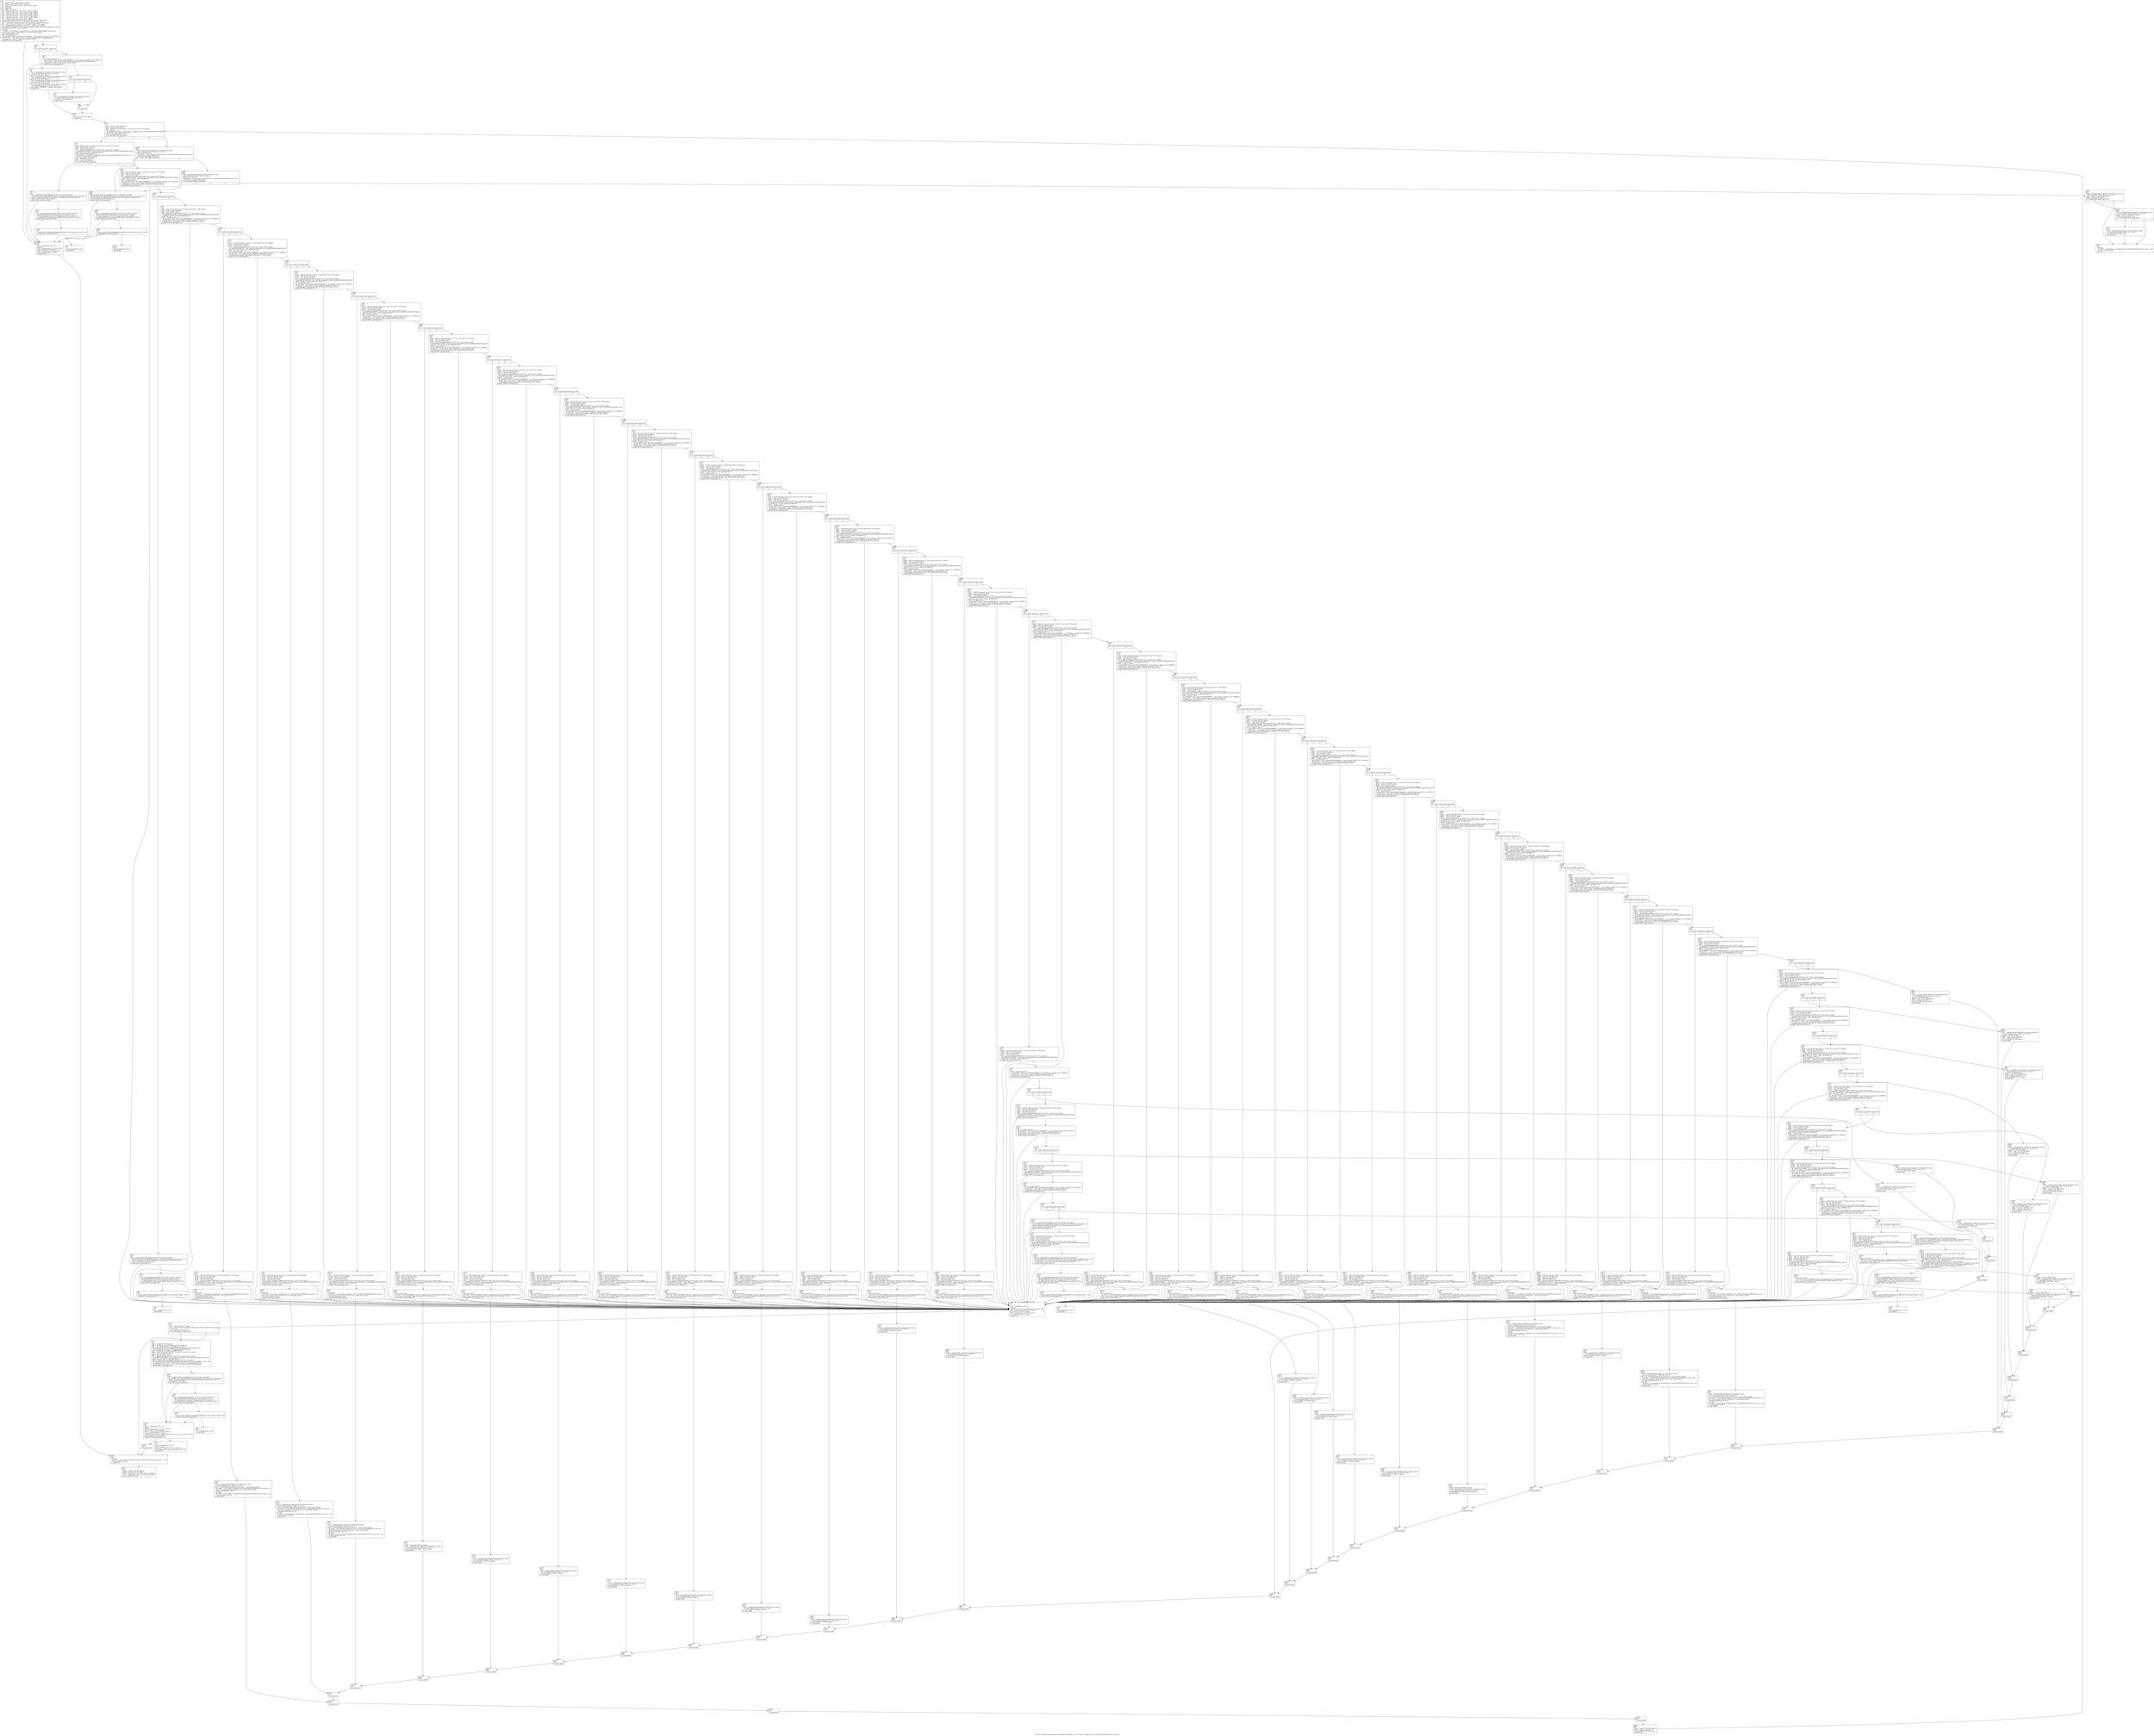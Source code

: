 digraph "CFG for '_ZN8fasttext4Args9parseArgsERKSt6vectorINSt7__cxx1112basic_stringIcSt11char_traitsIcESaIcEEESaIS7_EE' function" {
	label="CFG for '_ZN8fasttext4Args9parseArgsERKSt6vectorINSt7__cxx1112basic_stringIcSt11char_traitsIcESaIcEEESaIS7_EE' function";

	Node0x202f5d0 [shape=record,label="{%2:\l  %3 = alloca %\"class.fasttext::Args\"*, align 8\l  %4 = alloca %\"class.std::vector\"*, align 8\l  %5 = alloca %\"class.std::__cxx11::basic_string\", align 8\l  %6 = alloca i8*\l  %7 = alloca i32\l  %8 = alloca i32, align 4\l  %9 = alloca %\"class.std::__cxx11::basic_string\", align 8\l  %10 = alloca %\"class.std::__cxx11::basic_string\", align 8\l  %11 = alloca %\"class.std::__cxx11::basic_string\", align 8\l  %12 = alloca %\"class.std::__cxx11::basic_string\", align 8\l  %13 = alloca %\"class.std::__cxx11::basic_string\", align 8\l  %14 = alloca %\"class.std::__cxx11::basic_string\", align 8\l  %15 = alloca %\"class.std::out_of_range\", align 8\l  store %\"class.fasttext::Args\"* %0, %\"class.fasttext::Args\"** %3, align 8\l  store %\"class.std::vector\"* %1, %\"class.std::vector\"** %4, align 8\l  %16 = load %\"class.fasttext::Args\"*, %\"class.fasttext::Args\"** %3, align 8\l  %17 = load %\"class.std::vector\"*, %\"class.std::vector\"** %4, align 8\l  %18 = call dereferenceable(32) %\"class.std::__cxx11::basic_string\"*\l... @_ZNKSt6vectorINSt7__cxx1112basic_stringIcSt11char_traitsIcESaIcEEESaIS5_EEixE\l...m(%\"class.std::vector\"* %17, i64 1) #3\l  call void\l... @_ZNSt7__cxx1112basic_stringIcSt11char_traitsIcESaIcEEC1ERKS4_(%\"class.std::__\l...cxx11::basic_string\"* %5, %\"class.std::__cxx11::basic_string\"*\l... dereferenceable(32) %18)\l  %19 = invoke zeroext i1\l... @_ZSteqIcSt11char_traitsIcESaIcEEbRKNSt7__cxx1112basic_stringIT_T0_T1_EEPKS5_(\l...%\"class.std::__cxx11::basic_string\"* dereferenceable(32) %5, i8* getelementptr\l... inbounds ([11 x i8], [11 x i8]* @.str.12, i64 0, i64 0))\l          to label %20 unwind label %26\l}"];
	Node0x202f5d0 -> Node0x202ffb0;
	Node0x202f5d0 -> Node0x2030390;
	Node0x202ffb0 [shape=record,label="{%20:\l20:                                               \l  br i1 %19, label %21, label %30\l|{<s0>T|<s1>F}}"];
	Node0x202ffb0:s0 -> Node0x20306f0;
	Node0x202ffb0:s1 -> Node0x2030740;
	Node0x20306f0 [shape=record,label="{%21:\l21:                                               \l  %22 = getelementptr inbounds %\"class.fasttext::Args\",\l... %\"class.fasttext::Args\"* %16, i32 0, i32 13\l  store i32 3, i32* %22, align 4\l  %23 = getelementptr inbounds %\"class.fasttext::Args\",\l... %\"class.fasttext::Args\"* %16, i32 0, i32 12\l  store i32 3, i32* %23, align 8\l  %24 = getelementptr inbounds %\"class.fasttext::Args\",\l... %\"class.fasttext::Args\"* %16, i32 0, i32 8\l  store i32 1, i32* %24, align 8\l  %25 = getelementptr inbounds %\"class.fasttext::Args\",\l... %\"class.fasttext::Args\"* %16, i32 0, i32 3\l  store double 1.000000e-01, double* %25, align 8\l  br label %36\l}"];
	Node0x20306f0 -> Node0x2030ca0;
	Node0x2030390 [shape=record,label="{%26:\l26:                                               \l  %27 = landingpad \{ i8*, i32 \}\l          cleanup\l  %28 = extractvalue \{ i8*, i32 \} %27, 0\l  store i8* %28, i8** %6, align 8\l  %29 = extractvalue \{ i8*, i32 \} %27, 1\l  store i32 %29, i32* %7, align 4\l  br label %706\l}"];
	Node0x2030390 -> Node0x2030f40;
	Node0x2030740 [shape=record,label="{%30:\l30:                                               \l  %31 = invoke zeroext i1\l... @_ZSteqIcSt11char_traitsIcESaIcEEbRKNSt7__cxx1112basic_stringIT_T0_T1_EEPKS5_(\l...%\"class.std::__cxx11::basic_string\"* dereferenceable(32) %5, i8* getelementptr\l... inbounds ([5 x i8], [5 x i8]* @.str.8, i64 0, i64 0))\l          to label %32 unwind label %26\l}"];
	Node0x2030740 -> Node0x2031050;
	Node0x2030740 -> Node0x2030390;
	Node0x2031050 [shape=record,label="{%32:\l32:                                               \l  br i1 %31, label %33, label %35\l|{<s0>T|<s1>F}}"];
	Node0x2031050:s0 -> Node0x2031240;
	Node0x2031050:s1 -> Node0x2031290;
	Node0x2031240 [shape=record,label="{%33:\l33:                                               \l  %34 = getelementptr inbounds %\"class.fasttext::Args\",\l... %\"class.fasttext::Args\"* %16, i32 0, i32 13\l  store i32 1, i32* %34, align 4\l  br label %35\l}"];
	Node0x2031240 -> Node0x2031290;
	Node0x2031290 [shape=record,label="{%35:\l35:                                               \l  br label %36\l}"];
	Node0x2031290 -> Node0x2030ca0;
	Node0x2030ca0 [shape=record,label="{%36:\l36:                                               \l  store i32 2, i32* %8, align 4\l  br label %37\l}"];
	Node0x2030ca0 -> Node0x2031550;
	Node0x2031550 [shape=record,label="{%37:\l37:                                               \l  %38 = load i32, i32* %8, align 4\l  %39 = sext i32 %38 to i64\l  %40 = load %\"class.std::vector\"*, %\"class.std::vector\"** %4, align 8\l  %41 = call i64\l... @_ZNKSt6vectorINSt7__cxx1112basic_stringIcSt11char_traitsIcESaIcEEESaIS5_EE4si\l...zeEv(%\"class.std::vector\"* %40) #3\l  %42 = icmp ult i64 %39, %41\l  br i1 %42, label %43, label %683\l|{<s0>T|<s1>F}}"];
	Node0x2031550:s0 -> Node0x2031ab0;
	Node0x2031550:s1 -> Node0x2031b00;
	Node0x2031ab0 [shape=record,label="{%43:\l43:                                               \l  %44 = load %\"class.std::vector\"*, %\"class.std::vector\"** %4, align 8\l  %45 = load i32, i32* %8, align 4\l  %46 = sext i32 %45 to i64\l  %47 = call dereferenceable(32) %\"class.std::__cxx11::basic_string\"*\l... @_ZNKSt6vectorINSt7__cxx1112basic_stringIcSt11char_traitsIcESaIcEEESaIS5_EEixE\l...m(%\"class.std::vector\"* %44, i64 %46) #3\l  %48 = call dereferenceable(1) i8*\l... @_ZNKSt7__cxx1112basic_stringIcSt11char_traitsIcESaIcEEixEm(%\"class.std::__cxx\l...11::basic_string\"* %47, i64 0) #3\l  %49 = load i8, i8* %48, align 1\l  %50 = sext i8 %49 to i32\l  %51 = icmp ne i32 %50, 45\l  br i1 %51, label %52, label %58\l|{<s0>T|<s1>F}}"];
	Node0x2031ab0:s0 -> Node0x2031e90;
	Node0x2031ab0:s1 -> Node0x2032260;
	Node0x2031e90 [shape=record,label="{%52:\l52:                                               \l  %53 = invoke dereferenceable(272) %\"class.std::basic_ostream\"*\l... @_ZStlsISt11char_traitsIcEERSt13basic_ostreamIcT_ES5_PKc(%\"class.std::basic_os\l...tream\"* dereferenceable(272) @_ZSt4cerr, i8* getelementptr inbounds ([41 x\l... i8], [41 x i8]* @.str.13, i64 0, i64 0))\l          to label %54 unwind label %26\l}"];
	Node0x2031e90 -> Node0x2032460;
	Node0x2031e90 -> Node0x2030390;
	Node0x2032460 [shape=record,label="{%54:\l54:                                               \l  %55 = invoke dereferenceable(272) %\"class.std::basic_ostream\"*\l... @_ZNSolsEPFRSoS_E(%\"class.std::basic_ostream\"* %53,\l... %\"class.std::basic_ostream\"* (%\"class.std::basic_ostream\"*)*\l... @_ZSt4endlIcSt11char_traitsIcEERSt13basic_ostreamIT_T0_ES6_)\l          to label %56 unwind label %26\l}"];
	Node0x2032460 -> Node0x2032830;
	Node0x2032460 -> Node0x2030390;
	Node0x2032830 [shape=record,label="{%56:\l56:                                               \l  invoke void @_ZN8fasttext4Args9printHelpEv(%\"class.fasttext::Args\"* %16)\l          to label %57 unwind label %26\l}"];
	Node0x2032830 -> Node0x2032cc0;
	Node0x2032830 -> Node0x2030390;
	Node0x2032cc0 [shape=record,label="{%57:\l57:                                               \l  call void @exit(i32 1) #11\l  unreachable\l}"];
	Node0x2032260 [shape=record,label="{%58:\l58:                                               \l  %59 = load %\"class.std::vector\"*, %\"class.std::vector\"** %4, align 8\l  %60 = load i32, i32* %8, align 4\l  %61 = sext i32 %60 to i64\l  %62 = call dereferenceable(32) %\"class.std::__cxx11::basic_string\"*\l... @_ZNKSt6vectorINSt7__cxx1112basic_stringIcSt11char_traitsIcESaIcEEESaIS5_EEixE\l...m(%\"class.std::vector\"* %59, i64 %61) #3\l  %63 = invoke zeroext i1\l... @_ZSteqIcSt11char_traitsIcESaIcEEbRKNSt7__cxx1112basic_stringIT_T0_T1_EEPKS5_(\l...%\"class.std::__cxx11::basic_string\"* dereferenceable(32) %62, i8*\l... getelementptr inbounds ([3 x i8], [3 x i8]* @.str.14, i64 0, i64 0))\l          to label %64 unwind label %71\l}"];
	Node0x2032260 -> Node0x201a270;
	Node0x2032260 -> Node0x201a2c0;
	Node0x201a270 [shape=record,label="{%64:\l64:                                               \l  br i1 %63, label %65, label %95\l|{<s0>T|<s1>F}}"];
	Node0x201a270:s0 -> Node0x201a470;
	Node0x201a270:s1 -> Node0x201a4c0;
	Node0x201a470 [shape=record,label="{%65:\l65:                                               \l  %66 = invoke dereferenceable(272) %\"class.std::basic_ostream\"*\l... @_ZStlsISt11char_traitsIcEERSt13basic_ostreamIcT_ES5_PKc(%\"class.std::basic_os\l...tream\"* dereferenceable(272) @_ZSt4cerr, i8* getelementptr inbounds ([25 x\l... i8], [25 x i8]* @.str.15, i64 0, i64 0))\l          to label %67 unwind label %71\l}"];
	Node0x201a470 -> Node0x2034530;
	Node0x201a470 -> Node0x201a2c0;
	Node0x2034530 [shape=record,label="{%67:\l67:                                               \l  %68 = invoke dereferenceable(272) %\"class.std::basic_ostream\"*\l... @_ZNSolsEPFRSoS_E(%\"class.std::basic_ostream\"* %66,\l... %\"class.std::basic_ostream\"* (%\"class.std::basic_ostream\"*)*\l... @_ZSt4endlIcSt11char_traitsIcEERSt13basic_ostreamIT_T0_ES6_)\l          to label %69 unwind label %71\l}"];
	Node0x2034530 -> Node0x2034710;
	Node0x2034530 -> Node0x201a2c0;
	Node0x2034710 [shape=record,label="{%69:\l69:                                               \l  invoke void @_ZN8fasttext4Args9printHelpEv(%\"class.fasttext::Args\"* %16)\l          to label %70 unwind label %71\l}"];
	Node0x2034710 -> Node0x20348b0;
	Node0x2034710 -> Node0x201a2c0;
	Node0x20348b0 [shape=record,label="{%70:\l70:                                               \l  call void @exit(i32 1) #11\l  unreachable\l}"];
	Node0x201a2c0 [shape=record,label="{%71:\l71:                                               \l  %72 = landingpad \{ i8*, i32 \}\l          cleanup\l          catch i8* bitcast (i8** @_ZTISt12out_of_range to i8*)\l  %73 = extractvalue \{ i8*, i32 \} %72, 0\l  store i8* %73, i8** %6, align 8\l  %74 = extractvalue \{ i8*, i32 \} %72, 1\l  store i32 %74, i32* %7, align 4\l  br label %75\l}"];
	Node0x201a2c0 -> Node0x2034d20;
	Node0x2034d20 [shape=record,label="{%75:\l75:                                               \l  %76 = load i32, i32* %7, align 4\l  %77 = call i32 @llvm.eh.typeid.for(i8* bitcast (i8** @_ZTISt12out_of_range\l... to i8*)) #3\l  %78 = icmp eq i32 %76, %77\l  br i1 %78, label %79, label %706\l|{<s0>T|<s1>F}}"];
	Node0x2034d20:s0 -> Node0x20350f0;
	Node0x2034d20:s1 -> Node0x2030f40;
	Node0x20350f0 [shape=record,label="{%79:\l79:                                               \l  %80 = load i8*, i8** %6, align 8\l  %81 = call i8* @__cxa_get_exception_ptr(i8* %80) #3\l  %82 = bitcast i8* %81 to %\"class.std::out_of_range\"*\l  call void @_ZNSt12out_of_rangeC2ERKS_(%\"class.std::out_of_range\"* %15,\l... %\"class.std::out_of_range\"* dereferenceable(16) %82) #3\l  %83 = call i8* @__cxa_begin_catch(i8* %80) #3\l  %84 = load %\"class.std::vector\"*, %\"class.std::vector\"** %4, align 8\l  %85 = load i32, i32* %8, align 4\l  %86 = sext i32 %85 to i64\l  %87 = call dereferenceable(32) %\"class.std::__cxx11::basic_string\"*\l... @_ZNKSt6vectorINSt7__cxx1112basic_stringIcSt11char_traitsIcESaIcEEESaIS5_EEixE\l...m(%\"class.std::vector\"* %84, i64 %86) #3\l  %88 = invoke dereferenceable(272) %\"class.std::basic_ostream\"*\l... @_ZStlsIcSt11char_traitsIcESaIcEERSt13basic_ostreamIT_T0_ES7_RKNSt7__cxx1112ba\l...sic_stringIS4_S5_T1_EE(%\"class.std::basic_ostream\"* dereferenceable(272)\l... @_ZSt4cerr, %\"class.std::__cxx11::basic_string\"* dereferenceable(32) %87)\l          to label %89 unwind label %674\l}"];
	Node0x20350f0 -> Node0x2035de0;
	Node0x20350f0 -> Node0x2035e70;
	Node0x2035de0 [shape=record,label="{%89:\l89:                                               \l  %90 = invoke dereferenceable(272) %\"class.std::basic_ostream\"*\l... @_ZStlsISt11char_traitsIcEERSt13basic_ostreamIcT_ES5_PKc(%\"class.std::basic_os\l...tream\"* dereferenceable(272) %88, i8* getelementptr inbounds ([24 x i8], [24 x\l... i8]* @.str.49, i64 0, i64 0))\l          to label %91 unwind label %674\l}"];
	Node0x2035de0 -> Node0x2036270;
	Node0x2035de0 -> Node0x2035e70;
	Node0x2036270 [shape=record,label="{%91:\l91:                                               \l  %92 = invoke dereferenceable(272) %\"class.std::basic_ostream\"*\l... @_ZNSolsEPFRSoS_E(%\"class.std::basic_ostream\"* %90,\l... %\"class.std::basic_ostream\"* (%\"class.std::basic_ostream\"*)*\l... @_ZSt4endlIcSt11char_traitsIcEERSt13basic_ostreamIT_T0_ES6_)\l          to label %93 unwind label %674\l}"];
	Node0x2036270 -> Node0x2036450;
	Node0x2036270 -> Node0x2035e70;
	Node0x2036450 [shape=record,label="{%93:\l93:                                               \l  invoke void @_ZN8fasttext4Args9printHelpEv(%\"class.fasttext::Args\"* %16)\l          to label %94 unwind label %674\l}"];
	Node0x2036450 -> Node0x20365f0;
	Node0x2036450 -> Node0x2035e70;
	Node0x20365f0 [shape=record,label="{%94:\l94:                                               \l  call void @exit(i32 1) #11\l  unreachable\l}"];
	Node0x201a4c0 [shape=record,label="{%95:\l95:                                               \l  %96 = load %\"class.std::vector\"*, %\"class.std::vector\"** %4, align 8\l  %97 = load i32, i32* %8, align 4\l  %98 = sext i32 %97 to i64\l  %99 = call dereferenceable(32) %\"class.std::__cxx11::basic_string\"*\l... @_ZNKSt6vectorINSt7__cxx1112basic_stringIcSt11char_traitsIcESaIcEEESaIS5_EEixE\l...m(%\"class.std::vector\"* %96, i64 %98) #3\l  %100 = invoke zeroext i1\l... @_ZSteqIcSt11char_traitsIcESaIcEEbRKNSt7__cxx1112basic_stringIT_T0_T1_EEPKS5_(\l...%\"class.std::__cxx11::basic_string\"* dereferenceable(32) %99, i8*\l... getelementptr inbounds ([7 x i8], [7 x i8]* @.str.16, i64 0, i64 0))\l          to label %101 unwind label %71\l}"];
	Node0x201a4c0 -> Node0x2036b40;
	Node0x201a4c0 -> Node0x201a2c0;
	Node0x2036b40 [shape=record,label="{%101:\l101:                                              \l  br i1 %100, label %102, label %112\l|{<s0>T|<s1>F}}"];
	Node0x2036b40:s0 -> Node0x2036cb0;
	Node0x2036b40:s1 -> Node0x2036d00;
	Node0x2036cb0 [shape=record,label="{%102:\l102:                                              \l  %103 = load %\"class.std::vector\"*, %\"class.std::vector\"** %4, align 8\l  %104 = load i32, i32* %8, align 4\l  %105 = add nsw i32 %104, 1\l  %106 = sext i32 %105 to i64\l  %107 = invoke dereferenceable(32) %\"class.std::__cxx11::basic_string\"*\l... @_ZNKSt6vectorINSt7__cxx1112basic_stringIcSt11char_traitsIcESaIcEEESaIS5_EE2at\l...Em(%\"class.std::vector\"* %103, i64 %106)\l          to label %108 unwind label %71\l}"];
	Node0x2036cb0 -> Node0x2036ea0;
	Node0x2036cb0 -> Node0x201a2c0;
	Node0x2036ea0 [shape=record,label="{%108:\l108:                                              \l  invoke void\l... @_ZNSt7__cxx1112basic_stringIcSt11char_traitsIcESaIcEEC1ERKS4_(%\"class.std::__\l...cxx11::basic_string\"* %9, %\"class.std::__cxx11::basic_string\"*\l... dereferenceable(32) %107)\l          to label %109 unwind label %71\l}"];
	Node0x2036ea0 -> Node0x2037220;
	Node0x2036ea0 -> Node0x201a2c0;
	Node0x2037220 [shape=record,label="{%109:\l109:                                              \l  %110 = getelementptr inbounds %\"class.fasttext::Args\",\l... %\"class.fasttext::Args\"* %16, i32 0, i32 0\l  %111 = call dereferenceable(32) %\"class.std::__cxx11::basic_string\"*\l... @_ZNSt7__cxx1112basic_stringIcSt11char_traitsIcESaIcEEaSEOS4_(%\"class.std::__c\l...xx11::basic_string\"* %110, %\"class.std::__cxx11::basic_string\"*\l... dereferenceable(32) %9) #3\l  call void\l... @_ZNSt7__cxx1112basic_stringIcSt11char_traitsIcESaIcEED1Ev(%\"class.std::__cxx1\l...1::basic_string\"* %9) #3\l  br label %672\l}"];
	Node0x2037220 -> Node0x20371d0;
	Node0x2036d00 [shape=record,label="{%112:\l112:                                              \l  %113 = load %\"class.std::vector\"*, %\"class.std::vector\"** %4, align 8\l  %114 = load i32, i32* %8, align 4\l  %115 = sext i32 %114 to i64\l  %116 = call dereferenceable(32) %\"class.std::__cxx11::basic_string\"*\l... @_ZNKSt6vectorINSt7__cxx1112basic_stringIcSt11char_traitsIcESaIcEEESaIS5_EEixE\l...m(%\"class.std::vector\"* %113, i64 %115) #3\l  %117 = invoke zeroext i1\l... @_ZSteqIcSt11char_traitsIcESaIcEEbRKNSt7__cxx1112basic_stringIT_T0_T1_EEPKS5_(\l...%\"class.std::__cxx11::basic_string\"* dereferenceable(32) %116, i8*\l... getelementptr inbounds ([8 x i8], [8 x i8]* @.str.17, i64 0, i64 0))\l          to label %118 unwind label %71\l}"];
	Node0x2036d00 -> Node0x2037b90;
	Node0x2036d00 -> Node0x201a2c0;
	Node0x2037b90 [shape=record,label="{%118:\l118:                                              \l  br i1 %117, label %119, label %129\l|{<s0>T|<s1>F}}"];
	Node0x2037b90:s0 -> Node0x2037d00;
	Node0x2037b90:s1 -> Node0x2037d50;
	Node0x2037d00 [shape=record,label="{%119:\l119:                                              \l  %120 = load %\"class.std::vector\"*, %\"class.std::vector\"** %4, align 8\l  %121 = load i32, i32* %8, align 4\l  %122 = add nsw i32 %121, 1\l  %123 = sext i32 %122 to i64\l  %124 = invoke dereferenceable(32) %\"class.std::__cxx11::basic_string\"*\l... @_ZNKSt6vectorINSt7__cxx1112basic_stringIcSt11char_traitsIcESaIcEEESaIS5_EE2at\l...Em(%\"class.std::vector\"* %120, i64 %123)\l          to label %125 unwind label %71\l}"];
	Node0x2037d00 -> Node0x2037fa0;
	Node0x2037d00 -> Node0x201a2c0;
	Node0x2037fa0 [shape=record,label="{%125:\l125:                                              \l  invoke void\l... @_ZNSt7__cxx1112basic_stringIcSt11char_traitsIcESaIcEEC1ERKS4_(%\"class.std::__\l...cxx11::basic_string\"* %10, %\"class.std::__cxx11::basic_string\"*\l... dereferenceable(32) %124)\l          to label %126 unwind label %71\l}"];
	Node0x2037fa0 -> Node0x20381c0;
	Node0x2037fa0 -> Node0x201a2c0;
	Node0x20381c0 [shape=record,label="{%126:\l126:                                              \l  %127 = getelementptr inbounds %\"class.fasttext::Args\",\l... %\"class.fasttext::Args\"* %16, i32 0, i32 2\l  %128 = call dereferenceable(32) %\"class.std::__cxx11::basic_string\"*\l... @_ZNSt7__cxx1112basic_stringIcSt11char_traitsIcESaIcEEaSEOS4_(%\"class.std::__c\l...xx11::basic_string\"* %127, %\"class.std::__cxx11::basic_string\"*\l... dereferenceable(32) %10) #3\l  call void\l... @_ZNSt7__cxx1112basic_stringIcSt11char_traitsIcESaIcEED1Ev(%\"class.std::__cxx1\l...1::basic_string\"* %10) #3\l  br label %671\l}"];
	Node0x20381c0 -> Node0x2038170;
	Node0x2037d50 [shape=record,label="{%129:\l129:                                              \l  %130 = load %\"class.std::vector\"*, %\"class.std::vector\"** %4, align 8\l  %131 = load i32, i32* %8, align 4\l  %132 = sext i32 %131 to i64\l  %133 = call dereferenceable(32) %\"class.std::__cxx11::basic_string\"*\l... @_ZNKSt6vectorINSt7__cxx1112basic_stringIcSt11char_traitsIcESaIcEEESaIS5_EEixE\l...m(%\"class.std::vector\"* %130, i64 %132) #3\l  %134 = invoke zeroext i1\l... @_ZSteqIcSt11char_traitsIcESaIcEEbRKNSt7__cxx1112basic_stringIT_T0_T1_EEPKS5_(\l...%\"class.std::__cxx11::basic_string\"* dereferenceable(32) %133, i8*\l... getelementptr inbounds ([8 x i8], [8 x i8]* @.str.18, i64 0, i64 0))\l          to label %135 unwind label %71\l}"];
	Node0x2037d50 -> Node0x20390f0;
	Node0x2037d50 -> Node0x201a2c0;
	Node0x20390f0 [shape=record,label="{%135:\l135:                                              \l  br i1 %134, label %136, label %146\l|{<s0>T|<s1>F}}"];
	Node0x20390f0:s0 -> Node0x2039260;
	Node0x20390f0:s1 -> Node0x20392b0;
	Node0x2039260 [shape=record,label="{%136:\l136:                                              \l  %137 = load %\"class.std::vector\"*, %\"class.std::vector\"** %4, align 8\l  %138 = load i32, i32* %8, align 4\l  %139 = add nsw i32 %138, 1\l  %140 = sext i32 %139 to i64\l  %141 = invoke dereferenceable(32) %\"class.std::__cxx11::basic_string\"*\l... @_ZNKSt6vectorINSt7__cxx1112basic_stringIcSt11char_traitsIcESaIcEEESaIS5_EE2at\l...Em(%\"class.std::vector\"* %137, i64 %140)\l          to label %142 unwind label %71\l}"];
	Node0x2039260 -> Node0x2039500;
	Node0x2039260 -> Node0x201a2c0;
	Node0x2039500 [shape=record,label="{%142:\l142:                                              \l  invoke void\l... @_ZNSt7__cxx1112basic_stringIcSt11char_traitsIcESaIcEEC1ERKS4_(%\"class.std::__\l...cxx11::basic_string\"* %11, %\"class.std::__cxx11::basic_string\"*\l... dereferenceable(32) %141)\l          to label %143 unwind label %71\l}"];
	Node0x2039500 -> Node0x2039720;
	Node0x2039500 -> Node0x201a2c0;
	Node0x2039720 [shape=record,label="{%143:\l143:                                              \l  %144 = getelementptr inbounds %\"class.fasttext::Args\",\l... %\"class.fasttext::Args\"* %16, i32 0, i32 1\l  %145 = call dereferenceable(32) %\"class.std::__cxx11::basic_string\"*\l... @_ZNSt7__cxx1112basic_stringIcSt11char_traitsIcESaIcEEaSEOS4_(%\"class.std::__c\l...xx11::basic_string\"* %144, %\"class.std::__cxx11::basic_string\"*\l... dereferenceable(32) %11) #3\l  call void\l... @_ZNSt7__cxx1112basic_stringIcSt11char_traitsIcESaIcEED1Ev(%\"class.std::__cxx1\l...1::basic_string\"* %11) #3\l  br label %670\l}"];
	Node0x2039720 -> Node0x20396d0;
	Node0x20392b0 [shape=record,label="{%146:\l146:                                              \l  %147 = load %\"class.std::vector\"*, %\"class.std::vector\"** %4, align 8\l  %148 = load i32, i32* %8, align 4\l  %149 = sext i32 %148 to i64\l  %150 = call dereferenceable(32) %\"class.std::__cxx11::basic_string\"*\l... @_ZNKSt6vectorINSt7__cxx1112basic_stringIcSt11char_traitsIcESaIcEEESaIS5_EEixE\l...m(%\"class.std::vector\"* %147, i64 %149) #3\l  %151 = invoke zeroext i1\l... @_ZSteqIcSt11char_traitsIcESaIcEEbRKNSt7__cxx1112basic_stringIT_T0_T1_EEPKS5_(\l...%\"class.std::__cxx11::basic_string\"* dereferenceable(32) %150, i8*\l... getelementptr inbounds ([4 x i8], [4 x i8]* @.str.19, i64 0, i64 0))\l          to label %152 unwind label %71\l}"];
	Node0x20392b0 -> Node0x2039e40;
	Node0x20392b0 -> Node0x201a2c0;
	Node0x2039e40 [shape=record,label="{%152:\l152:                                              \l  br i1 %151, label %153, label %164\l|{<s0>T|<s1>F}}"];
	Node0x2039e40:s0 -> Node0x2039fb0;
	Node0x2039e40:s1 -> Node0x203a000;
	Node0x2039fb0 [shape=record,label="{%153:\l153:                                              \l  %154 = load %\"class.std::vector\"*, %\"class.std::vector\"** %4, align 8\l  %155 = load i32, i32* %8, align 4\l  %156 = add nsw i32 %155, 1\l  %157 = sext i32 %156 to i64\l  %158 = invoke dereferenceable(32) %\"class.std::__cxx11::basic_string\"*\l... @_ZNKSt6vectorINSt7__cxx1112basic_stringIcSt11char_traitsIcESaIcEEESaIS5_EE2at\l...Em(%\"class.std::vector\"* %154, i64 %157)\l          to label %159 unwind label %71\l}"];
	Node0x2039fb0 -> Node0x203a250;
	Node0x2039fb0 -> Node0x201a2c0;
	Node0x203a250 [shape=record,label="{%159:\l159:                                              \l  %160 = invoke float\l... @_ZNSt7__cxx114stofERKNS_12basic_stringIcSt11char_traitsIcESaIcEEEPm(%\"class.s\l...td::__cxx11::basic_string\"* dereferenceable(32) %158, i64* null)\l          to label %161 unwind label %71\l}"];
	Node0x203a250 -> Node0x203a470;
	Node0x203a250 -> Node0x201a2c0;
	Node0x203a470 [shape=record,label="{%161:\l161:                                              \l  %162 = fpext float %160 to double\l  %163 = getelementptr inbounds %\"class.fasttext::Args\",\l... %\"class.fasttext::Args\"* %16, i32 0, i32 3\l  store double %162, double* %163, align 8\l  br label %669\l}"];
	Node0x203a470 -> Node0x203a420;
	Node0x203a000 [shape=record,label="{%164:\l164:                                              \l  %165 = load %\"class.std::vector\"*, %\"class.std::vector\"** %4, align 8\l  %166 = load i32, i32* %8, align 4\l  %167 = sext i32 %166 to i64\l  %168 = call dereferenceable(32) %\"class.std::__cxx11::basic_string\"*\l... @_ZNKSt6vectorINSt7__cxx1112basic_stringIcSt11char_traitsIcESaIcEEESaIS5_EEixE\l...m(%\"class.std::vector\"* %165, i64 %167) #3\l  %169 = invoke zeroext i1\l... @_ZSteqIcSt11char_traitsIcESaIcEEbRKNSt7__cxx1112basic_stringIT_T0_T1_EEPKS5_(\l...%\"class.std::__cxx11::basic_string\"* dereferenceable(32) %168, i8*\l... getelementptr inbounds ([14 x i8], [14 x i8]* @.str.20, i64 0, i64 0))\l          to label %170 unwind label %71\l}"];
	Node0x203a000 -> Node0x203aca0;
	Node0x203a000 -> Node0x201a2c0;
	Node0x203aca0 [shape=record,label="{%170:\l170:                                              \l  br i1 %169, label %171, label %181\l|{<s0>T|<s1>F}}"];
	Node0x203aca0:s0 -> Node0x203ae10;
	Node0x203aca0:s1 -> Node0x203ae60;
	Node0x203ae10 [shape=record,label="{%171:\l171:                                              \l  %172 = load %\"class.std::vector\"*, %\"class.std::vector\"** %4, align 8\l  %173 = load i32, i32* %8, align 4\l  %174 = add nsw i32 %173, 1\l  %175 = sext i32 %174 to i64\l  %176 = invoke dereferenceable(32) %\"class.std::__cxx11::basic_string\"*\l... @_ZNKSt6vectorINSt7__cxx1112basic_stringIcSt11char_traitsIcESaIcEEESaIS5_EE2at\l...Em(%\"class.std::vector\"* %172, i64 %175)\l          to label %177 unwind label %71\l}"];
	Node0x203ae10 -> Node0x203b0b0;
	Node0x203ae10 -> Node0x201a2c0;
	Node0x203b0b0 [shape=record,label="{%177:\l177:                                              \l  %178 = invoke i32\l... @_ZNSt7__cxx114stoiERKNS_12basic_stringIcSt11char_traitsIcESaIcEEEPmi(%\"class.\l...std::__cxx11::basic_string\"* dereferenceable(32) %176, i64* null, i32 10)\l          to label %179 unwind label %71\l}"];
	Node0x203b0b0 -> Node0x203b2d0;
	Node0x203b0b0 -> Node0x201a2c0;
	Node0x203b2d0 [shape=record,label="{%179:\l179:                                              \l  %180 = getelementptr inbounds %\"class.fasttext::Args\",\l... %\"class.fasttext::Args\"* %16, i32 0, i32 4\l  store i32 %178, i32* %180, align 8\l  br label %668\l}"];
	Node0x203b2d0 -> Node0x203b280;
	Node0x203ae60 [shape=record,label="{%181:\l181:                                              \l  %182 = load %\"class.std::vector\"*, %\"class.std::vector\"** %4, align 8\l  %183 = load i32, i32* %8, align 4\l  %184 = sext i32 %183 to i64\l  %185 = call dereferenceable(32) %\"class.std::__cxx11::basic_string\"*\l... @_ZNKSt6vectorINSt7__cxx1112basic_stringIcSt11char_traitsIcESaIcEEESaIS5_EEixE\l...m(%\"class.std::vector\"* %182, i64 %184) #3\l  %186 = invoke zeroext i1\l... @_ZSteqIcSt11char_traitsIcESaIcEEbRKNSt7__cxx1112basic_stringIT_T0_T1_EEPKS5_(\l...%\"class.std::__cxx11::basic_string\"* dereferenceable(32) %185, i8*\l... getelementptr inbounds ([5 x i8], [5 x i8]* @.str.21, i64 0, i64 0))\l          to label %187 unwind label %71\l}"];
	Node0x203ae60 -> Node0x203ba50;
	Node0x203ae60 -> Node0x201a2c0;
	Node0x203ba50 [shape=record,label="{%187:\l187:                                              \l  br i1 %186, label %188, label %198\l|{<s0>T|<s1>F}}"];
	Node0x203ba50:s0 -> Node0x203bbc0;
	Node0x203ba50:s1 -> Node0x203bc10;
	Node0x203bbc0 [shape=record,label="{%188:\l188:                                              \l  %189 = load %\"class.std::vector\"*, %\"class.std::vector\"** %4, align 8\l  %190 = load i32, i32* %8, align 4\l  %191 = add nsw i32 %190, 1\l  %192 = sext i32 %191 to i64\l  %193 = invoke dereferenceable(32) %\"class.std::__cxx11::basic_string\"*\l... @_ZNKSt6vectorINSt7__cxx1112basic_stringIcSt11char_traitsIcESaIcEEESaIS5_EE2at\l...Em(%\"class.std::vector\"* %189, i64 %192)\l          to label %194 unwind label %71\l}"];
	Node0x203bbc0 -> Node0x203be60;
	Node0x203bbc0 -> Node0x201a2c0;
	Node0x203be60 [shape=record,label="{%194:\l194:                                              \l  %195 = invoke i32\l... @_ZNSt7__cxx114stoiERKNS_12basic_stringIcSt11char_traitsIcESaIcEEEPmi(%\"class.\l...std::__cxx11::basic_string\"* dereferenceable(32) %193, i64* null, i32 10)\l          to label %196 unwind label %71\l}"];
	Node0x203be60 -> Node0x203c080;
	Node0x203be60 -> Node0x201a2c0;
	Node0x203c080 [shape=record,label="{%196:\l196:                                              \l  %197 = getelementptr inbounds %\"class.fasttext::Args\",\l... %\"class.fasttext::Args\"* %16, i32 0, i32 5\l  store i32 %195, i32* %197, align 4\l  br label %667\l}"];
	Node0x203c080 -> Node0x203c030;
	Node0x203bc10 [shape=record,label="{%198:\l198:                                              \l  %199 = load %\"class.std::vector\"*, %\"class.std::vector\"** %4, align 8\l  %200 = load i32, i32* %8, align 4\l  %201 = sext i32 %200 to i64\l  %202 = call dereferenceable(32) %\"class.std::__cxx11::basic_string\"*\l... @_ZNKSt6vectorINSt7__cxx1112basic_stringIcSt11char_traitsIcESaIcEEESaIS5_EEixE\l...m(%\"class.std::vector\"* %199, i64 %201) #3\l  %203 = invoke zeroext i1\l... @_ZSteqIcSt11char_traitsIcESaIcEEbRKNSt7__cxx1112basic_stringIT_T0_T1_EEPKS5_(\l...%\"class.std::__cxx11::basic_string\"* dereferenceable(32) %202, i8*\l... getelementptr inbounds ([4 x i8], [4 x i8]* @.str.22, i64 0, i64 0))\l          to label %204 unwind label %71\l}"];
	Node0x203bc10 -> Node0x203c660;
	Node0x203bc10 -> Node0x201a2c0;
	Node0x203c660 [shape=record,label="{%204:\l204:                                              \l  br i1 %203, label %205, label %215\l|{<s0>T|<s1>F}}"];
	Node0x203c660:s0 -> Node0x203c7d0;
	Node0x203c660:s1 -> Node0x203c820;
	Node0x203c7d0 [shape=record,label="{%205:\l205:                                              \l  %206 = load %\"class.std::vector\"*, %\"class.std::vector\"** %4, align 8\l  %207 = load i32, i32* %8, align 4\l  %208 = add nsw i32 %207, 1\l  %209 = sext i32 %208 to i64\l  %210 = invoke dereferenceable(32) %\"class.std::__cxx11::basic_string\"*\l... @_ZNKSt6vectorINSt7__cxx1112basic_stringIcSt11char_traitsIcESaIcEEESaIS5_EE2at\l...Em(%\"class.std::vector\"* %206, i64 %209)\l          to label %211 unwind label %71\l}"];
	Node0x203c7d0 -> Node0x203ca70;
	Node0x203c7d0 -> Node0x201a2c0;
	Node0x203ca70 [shape=record,label="{%211:\l211:                                              \l  %212 = invoke i32\l... @_ZNSt7__cxx114stoiERKNS_12basic_stringIcSt11char_traitsIcESaIcEEEPmi(%\"class.\l...std::__cxx11::basic_string\"* dereferenceable(32) %210, i64* null, i32 10)\l          to label %213 unwind label %71\l}"];
	Node0x203ca70 -> Node0x203cc90;
	Node0x203ca70 -> Node0x201a2c0;
	Node0x203cc90 [shape=record,label="{%213:\l213:                                              \l  %214 = getelementptr inbounds %\"class.fasttext::Args\",\l... %\"class.fasttext::Args\"* %16, i32 0, i32 6\l  store i32 %212, i32* %214, align 8\l  br label %666\l}"];
	Node0x203cc90 -> Node0x203cc40;
	Node0x203c820 [shape=record,label="{%215:\l215:                                              \l  %216 = load %\"class.std::vector\"*, %\"class.std::vector\"** %4, align 8\l  %217 = load i32, i32* %8, align 4\l  %218 = sext i32 %217 to i64\l  %219 = call dereferenceable(32) %\"class.std::__cxx11::basic_string\"*\l... @_ZNKSt6vectorINSt7__cxx1112basic_stringIcSt11char_traitsIcESaIcEEESaIS5_EEixE\l...m(%\"class.std::vector\"* %216, i64 %218) #3\l  %220 = invoke zeroext i1\l... @_ZSteqIcSt11char_traitsIcESaIcEEbRKNSt7__cxx1112basic_stringIT_T0_T1_EEPKS5_(\l...%\"class.std::__cxx11::basic_string\"* dereferenceable(32) %219, i8*\l... getelementptr inbounds ([7 x i8], [7 x i8]* @.str.23, i64 0, i64 0))\l          to label %221 unwind label %71\l}"];
	Node0x203c820 -> Node0x203d240;
	Node0x203c820 -> Node0x201a2c0;
	Node0x203d240 [shape=record,label="{%221:\l221:                                              \l  br i1 %220, label %222, label %232\l|{<s0>T|<s1>F}}"];
	Node0x203d240:s0 -> Node0x203d3b0;
	Node0x203d240:s1 -> Node0x203d400;
	Node0x203d3b0 [shape=record,label="{%222:\l222:                                              \l  %223 = load %\"class.std::vector\"*, %\"class.std::vector\"** %4, align 8\l  %224 = load i32, i32* %8, align 4\l  %225 = add nsw i32 %224, 1\l  %226 = sext i32 %225 to i64\l  %227 = invoke dereferenceable(32) %\"class.std::__cxx11::basic_string\"*\l... @_ZNKSt6vectorINSt7__cxx1112basic_stringIcSt11char_traitsIcESaIcEEESaIS5_EE2at\l...Em(%\"class.std::vector\"* %223, i64 %226)\l          to label %228 unwind label %71\l}"];
	Node0x203d3b0 -> Node0x203d650;
	Node0x203d3b0 -> Node0x201a2c0;
	Node0x203d650 [shape=record,label="{%228:\l228:                                              \l  %229 = invoke i32\l... @_ZNSt7__cxx114stoiERKNS_12basic_stringIcSt11char_traitsIcESaIcEEEPmi(%\"class.\l...std::__cxx11::basic_string\"* dereferenceable(32) %227, i64* null, i32 10)\l          to label %230 unwind label %71\l}"];
	Node0x203d650 -> Node0x203d870;
	Node0x203d650 -> Node0x201a2c0;
	Node0x203d870 [shape=record,label="{%230:\l230:                                              \l  %231 = getelementptr inbounds %\"class.fasttext::Args\",\l... %\"class.fasttext::Args\"* %16, i32 0, i32 7\l  store i32 %229, i32* %231, align 4\l  br label %665\l}"];
	Node0x203d870 -> Node0x203d820;
	Node0x203d400 [shape=record,label="{%232:\l232:                                              \l  %233 = load %\"class.std::vector\"*, %\"class.std::vector\"** %4, align 8\l  %234 = load i32, i32* %8, align 4\l  %235 = sext i32 %234 to i64\l  %236 = call dereferenceable(32) %\"class.std::__cxx11::basic_string\"*\l... @_ZNKSt6vectorINSt7__cxx1112basic_stringIcSt11char_traitsIcESaIcEEESaIS5_EEixE\l...m(%\"class.std::vector\"* %233, i64 %235) #3\l  %237 = invoke zeroext i1\l... @_ZSteqIcSt11char_traitsIcESaIcEEbRKNSt7__cxx1112basic_stringIT_T0_T1_EEPKS5_(\l...%\"class.std::__cxx11::basic_string\"* dereferenceable(32) %236, i8*\l... getelementptr inbounds ([10 x i8], [10 x i8]* @.str.24, i64 0, i64 0))\l          to label %238 unwind label %71\l}"];
	Node0x203d400 -> Node0x203de20;
	Node0x203d400 -> Node0x201a2c0;
	Node0x203de20 [shape=record,label="{%238:\l238:                                              \l  br i1 %237, label %239, label %249\l|{<s0>T|<s1>F}}"];
	Node0x203de20:s0 -> Node0x203df90;
	Node0x203de20:s1 -> Node0x203dfe0;
	Node0x203df90 [shape=record,label="{%239:\l239:                                              \l  %240 = load %\"class.std::vector\"*, %\"class.std::vector\"** %4, align 8\l  %241 = load i32, i32* %8, align 4\l  %242 = add nsw i32 %241, 1\l  %243 = sext i32 %242 to i64\l  %244 = invoke dereferenceable(32) %\"class.std::__cxx11::basic_string\"*\l... @_ZNKSt6vectorINSt7__cxx1112basic_stringIcSt11char_traitsIcESaIcEEESaIS5_EE2at\l...Em(%\"class.std::vector\"* %240, i64 %243)\l          to label %245 unwind label %71\l}"];
	Node0x203df90 -> Node0x203e230;
	Node0x203df90 -> Node0x201a2c0;
	Node0x203e230 [shape=record,label="{%245:\l245:                                              \l  %246 = invoke i32\l... @_ZNSt7__cxx114stoiERKNS_12basic_stringIcSt11char_traitsIcESaIcEEEPmi(%\"class.\l...std::__cxx11::basic_string\"* dereferenceable(32) %244, i64* null, i32 10)\l          to label %247 unwind label %71\l}"];
	Node0x203e230 -> Node0x203e450;
	Node0x203e230 -> Node0x201a2c0;
	Node0x203e450 [shape=record,label="{%247:\l247:                                              \l  %248 = getelementptr inbounds %\"class.fasttext::Args\",\l... %\"class.fasttext::Args\"* %16, i32 0, i32 8\l  store i32 %246, i32* %248, align 8\l  br label %664\l}"];
	Node0x203e450 -> Node0x203e400;
	Node0x203dfe0 [shape=record,label="{%249:\l249:                                              \l  %250 = load %\"class.std::vector\"*, %\"class.std::vector\"** %4, align 8\l  %251 = load i32, i32* %8, align 4\l  %252 = sext i32 %251 to i64\l  %253 = call dereferenceable(32) %\"class.std::__cxx11::basic_string\"*\l... @_ZNKSt6vectorINSt7__cxx1112basic_stringIcSt11char_traitsIcESaIcEEESaIS5_EEixE\l...m(%\"class.std::vector\"* %250, i64 %252) #3\l  %254 = invoke zeroext i1\l... @_ZSteqIcSt11char_traitsIcESaIcEEbRKNSt7__cxx1112basic_stringIT_T0_T1_EEPKS5_(\l...%\"class.std::__cxx11::basic_string\"* dereferenceable(32) %253, i8*\l... getelementptr inbounds ([15 x i8], [15 x i8]* @.str.25, i64 0, i64 0))\l          to label %255 unwind label %71\l}"];
	Node0x203dfe0 -> Node0x203ea00;
	Node0x203dfe0 -> Node0x201a2c0;
	Node0x203ea00 [shape=record,label="{%255:\l255:                                              \l  br i1 %254, label %256, label %266\l|{<s0>T|<s1>F}}"];
	Node0x203ea00:s0 -> Node0x203eb70;
	Node0x203ea00:s1 -> Node0x203ebc0;
	Node0x203eb70 [shape=record,label="{%256:\l256:                                              \l  %257 = load %\"class.std::vector\"*, %\"class.std::vector\"** %4, align 8\l  %258 = load i32, i32* %8, align 4\l  %259 = add nsw i32 %258, 1\l  %260 = sext i32 %259 to i64\l  %261 = invoke dereferenceable(32) %\"class.std::__cxx11::basic_string\"*\l... @_ZNKSt6vectorINSt7__cxx1112basic_stringIcSt11char_traitsIcESaIcEEESaIS5_EE2at\l...Em(%\"class.std::vector\"* %257, i64 %260)\l          to label %262 unwind label %71\l}"];
	Node0x203eb70 -> Node0x2038610;
	Node0x203eb70 -> Node0x201a2c0;
	Node0x2038610 [shape=record,label="{%262:\l262:                                              \l  %263 = invoke i32\l... @_ZNSt7__cxx114stoiERKNS_12basic_stringIcSt11char_traitsIcESaIcEEEPmi(%\"class.\l...std::__cxx11::basic_string\"* dereferenceable(32) %261, i64* null, i32 10)\l          to label %264 unwind label %71\l}"];
	Node0x2038610 -> Node0x2038830;
	Node0x2038610 -> Node0x201a2c0;
	Node0x2038830 [shape=record,label="{%264:\l264:                                              \l  %265 = getelementptr inbounds %\"class.fasttext::Args\",\l... %\"class.fasttext::Args\"* %16, i32 0, i32 9\l  store i32 %263, i32* %265, align 4\l  br label %663\l}"];
	Node0x2038830 -> Node0x20387e0;
	Node0x203ebc0 [shape=record,label="{%266:\l266:                                              \l  %267 = load %\"class.std::vector\"*, %\"class.std::vector\"** %4, align 8\l  %268 = load i32, i32* %8, align 4\l  %269 = sext i32 %268 to i64\l  %270 = call dereferenceable(32) %\"class.std::__cxx11::basic_string\"*\l... @_ZNKSt6vectorINSt7__cxx1112basic_stringIcSt11char_traitsIcESaIcEEESaIS5_EEixE\l...m(%\"class.std::vector\"* %267, i64 %269) #3\l  %271 = invoke zeroext i1\l... @_ZSteqIcSt11char_traitsIcESaIcEEbRKNSt7__cxx1112basic_stringIT_T0_T1_EEPKS5_(\l...%\"class.std::__cxx11::basic_string\"* dereferenceable(32) %270, i8*\l... getelementptr inbounds ([5 x i8], [5 x i8]* @.str.26, i64 0, i64 0))\l          to label %272 unwind label %71\l}"];
	Node0x203ebc0 -> Node0x203fe10;
	Node0x203ebc0 -> Node0x201a2c0;
	Node0x203fe10 [shape=record,label="{%272:\l272:                                              \l  br i1 %271, label %273, label %283\l|{<s0>T|<s1>F}}"];
	Node0x203fe10:s0 -> Node0x203ff80;
	Node0x203fe10:s1 -> Node0x203ffd0;
	Node0x203ff80 [shape=record,label="{%273:\l273:                                              \l  %274 = load %\"class.std::vector\"*, %\"class.std::vector\"** %4, align 8\l  %275 = load i32, i32* %8, align 4\l  %276 = add nsw i32 %275, 1\l  %277 = sext i32 %276 to i64\l  %278 = invoke dereferenceable(32) %\"class.std::__cxx11::basic_string\"*\l... @_ZNKSt6vectorINSt7__cxx1112basic_stringIcSt11char_traitsIcESaIcEEESaIS5_EE2at\l...Em(%\"class.std::vector\"* %274, i64 %277)\l          to label %279 unwind label %71\l}"];
	Node0x203ff80 -> Node0x2040220;
	Node0x203ff80 -> Node0x201a2c0;
	Node0x2040220 [shape=record,label="{%279:\l279:                                              \l  %280 = invoke i32\l... @_ZNSt7__cxx114stoiERKNS_12basic_stringIcSt11char_traitsIcESaIcEEEPmi(%\"class.\l...std::__cxx11::basic_string\"* dereferenceable(32) %278, i64* null, i32 10)\l          to label %281 unwind label %71\l}"];
	Node0x2040220 -> Node0x2040440;
	Node0x2040220 -> Node0x201a2c0;
	Node0x2040440 [shape=record,label="{%281:\l281:                                              \l  %282 = getelementptr inbounds %\"class.fasttext::Args\",\l... %\"class.fasttext::Args\"* %16, i32 0, i32 10\l  store i32 %280, i32* %282, align 8\l  br label %662\l}"];
	Node0x2040440 -> Node0x20403f0;
	Node0x203ffd0 [shape=record,label="{%283:\l283:                                              \l  %284 = load %\"class.std::vector\"*, %\"class.std::vector\"** %4, align 8\l  %285 = load i32, i32* %8, align 4\l  %286 = sext i32 %285 to i64\l  %287 = call dereferenceable(32) %\"class.std::__cxx11::basic_string\"*\l... @_ZNKSt6vectorINSt7__cxx1112basic_stringIcSt11char_traitsIcESaIcEEESaIS5_EEixE\l...m(%\"class.std::vector\"* %284, i64 %286) #3\l  %288 = invoke zeroext i1\l... @_ZSteqIcSt11char_traitsIcESaIcEEbRKNSt7__cxx1112basic_stringIT_T0_T1_EEPKS5_(\l...%\"class.std::__cxx11::basic_string\"* dereferenceable(32) %287, i8*\l... getelementptr inbounds ([12 x i8], [12 x i8]* @.str.27, i64 0, i64 0))\l          to label %289 unwind label %71\l}"];
	Node0x203ffd0 -> Node0x20409d0;
	Node0x203ffd0 -> Node0x201a2c0;
	Node0x20409d0 [shape=record,label="{%289:\l289:                                              \l  br i1 %288, label %290, label %300\l|{<s0>T|<s1>F}}"];
	Node0x20409d0:s0 -> Node0x2040b60;
	Node0x20409d0:s1 -> Node0x2040bb0;
	Node0x2040b60 [shape=record,label="{%290:\l290:                                              \l  %291 = load %\"class.std::vector\"*, %\"class.std::vector\"** %4, align 8\l  %292 = load i32, i32* %8, align 4\l  %293 = add nsw i32 %292, 1\l  %294 = sext i32 %293 to i64\l  %295 = invoke dereferenceable(32) %\"class.std::__cxx11::basic_string\"*\l... @_ZNKSt6vectorINSt7__cxx1112basic_stringIcSt11char_traitsIcESaIcEEESaIS5_EE2at\l...Em(%\"class.std::vector\"* %291, i64 %294)\l          to label %296 unwind label %71\l}"];
	Node0x2040b60 -> Node0x2040e00;
	Node0x2040b60 -> Node0x201a2c0;
	Node0x2040e00 [shape=record,label="{%296:\l296:                                              \l  %297 = invoke i32\l... @_ZNSt7__cxx114stoiERKNS_12basic_stringIcSt11char_traitsIcESaIcEEEPmi(%\"class.\l...std::__cxx11::basic_string\"* dereferenceable(32) %295, i64* null, i32 10)\l          to label %298 unwind label %71\l}"];
	Node0x2040e00 -> Node0x2041020;
	Node0x2040e00 -> Node0x201a2c0;
	Node0x2041020 [shape=record,label="{%298:\l298:                                              \l  %299 = getelementptr inbounds %\"class.fasttext::Args\",\l... %\"class.fasttext::Args\"* %16, i32 0, i32 11\l  store i32 %297, i32* %299, align 4\l  br label %661\l}"];
	Node0x2041020 -> Node0x2040fd0;
	Node0x2040bb0 [shape=record,label="{%300:\l300:                                              \l  %301 = load %\"class.std::vector\"*, %\"class.std::vector\"** %4, align 8\l  %302 = load i32, i32* %8, align 4\l  %303 = sext i32 %302 to i64\l  %304 = call dereferenceable(32) %\"class.std::__cxx11::basic_string\"*\l... @_ZNKSt6vectorINSt7__cxx1112basic_stringIcSt11char_traitsIcESaIcEEESaIS5_EEixE\l...m(%\"class.std::vector\"* %301, i64 %303) #3\l  %305 = invoke zeroext i1\l... @_ZSteqIcSt11char_traitsIcESaIcEEbRKNSt7__cxx1112basic_stringIT_T0_T1_EEPKS5_(\l...%\"class.std::__cxx11::basic_string\"* dereferenceable(32) %304, i8*\l... getelementptr inbounds ([6 x i8], [6 x i8]* @.str.28, i64 0, i64 0))\l          to label %306 unwind label %71\l}"];
	Node0x2040bb0 -> Node0x20415d0;
	Node0x2040bb0 -> Node0x201a2c0;
	Node0x20415d0 [shape=record,label="{%306:\l306:                                              \l  br i1 %305, label %307, label %357\l|{<s0>T|<s1>F}}"];
	Node0x20415d0:s0 -> Node0x2041740;
	Node0x20415d0:s1 -> Node0x2041790;
	Node0x2041740 [shape=record,label="{%307:\l307:                                              \l  %308 = load %\"class.std::vector\"*, %\"class.std::vector\"** %4, align 8\l  %309 = load i32, i32* %8, align 4\l  %310 = add nsw i32 %309, 1\l  %311 = sext i32 %310 to i64\l  %312 = invoke dereferenceable(32) %\"class.std::__cxx11::basic_string\"*\l... @_ZNKSt6vectorINSt7__cxx1112basic_stringIcSt11char_traitsIcESaIcEEESaIS5_EE2at\l...Em(%\"class.std::vector\"* %308, i64 %311)\l          to label %313 unwind label %71\l}"];
	Node0x2041740 -> Node0x20419e0;
	Node0x2041740 -> Node0x201a2c0;
	Node0x20419e0 [shape=record,label="{%313:\l313:                                              \l  %314 = invoke zeroext i1\l... @_ZSteqIcSt11char_traitsIcESaIcEEbRKNSt7__cxx1112basic_stringIT_T0_T1_EEPKS5_(\l...%\"class.std::__cxx11::basic_string\"* dereferenceable(32) %312, i8*\l... getelementptr inbounds ([3 x i8], [3 x i8]* @.str.2, i64 0, i64 0))\l          to label %315 unwind label %71\l}"];
	Node0x20419e0 -> Node0x2041bb0;
	Node0x20419e0 -> Node0x201a2c0;
	Node0x2041bb0 [shape=record,label="{%315:\l315:                                              \l  br i1 %314, label %316, label %318\l|{<s0>T|<s1>F}}"];
	Node0x2041bb0:s0 -> Node0x2041d20;
	Node0x2041bb0:s1 -> Node0x2041d70;
	Node0x2041d20 [shape=record,label="{%316:\l316:                                              \l  %317 = getelementptr inbounds %\"class.fasttext::Args\",\l... %\"class.fasttext::Args\"* %16, i32 0, i32 12\l  store i32 1, i32* %317, align 8\l  br label %356\l}"];
	Node0x2041d20 -> Node0x2041fb0;
	Node0x2041d70 [shape=record,label="{%318:\l318:                                              \l  %319 = load %\"class.std::vector\"*, %\"class.std::vector\"** %4, align 8\l  %320 = load i32, i32* %8, align 4\l  %321 = add nsw i32 %320, 1\l  %322 = sext i32 %321 to i64\l  %323 = invoke dereferenceable(32) %\"class.std::__cxx11::basic_string\"*\l... @_ZNKSt6vectorINSt7__cxx1112basic_stringIcSt11char_traitsIcESaIcEEESaIS5_EE2at\l...Em(%\"class.std::vector\"* %319, i64 %322)\l          to label %324 unwind label %71\l}"];
	Node0x2041d70 -> Node0x2042190;
	Node0x2041d70 -> Node0x201a2c0;
	Node0x2042190 [shape=record,label="{%324:\l324:                                              \l  %325 = invoke zeroext i1\l... @_ZSteqIcSt11char_traitsIcESaIcEEbRKNSt7__cxx1112basic_stringIT_T0_T1_EEPKS5_(\l...%\"class.std::__cxx11::basic_string\"* dereferenceable(32) %323, i8*\l... getelementptr inbounds ([3 x i8], [3 x i8]* @.str.3, i64 0, i64 0))\l          to label %326 unwind label %71\l}"];
	Node0x2042190 -> Node0x2042360;
	Node0x2042190 -> Node0x201a2c0;
	Node0x2042360 [shape=record,label="{%326:\l326:                                              \l  br i1 %325, label %327, label %329\l|{<s0>T|<s1>F}}"];
	Node0x2042360:s0 -> Node0x20424d0;
	Node0x2042360:s1 -> Node0x2042520;
	Node0x20424d0 [shape=record,label="{%327:\l327:                                              \l  %328 = getelementptr inbounds %\"class.fasttext::Args\",\l... %\"class.fasttext::Args\"* %16, i32 0, i32 12\l  store i32 2, i32* %328, align 8\l  br label %355\l}"];
	Node0x20424d0 -> Node0x2042760;
	Node0x2042520 [shape=record,label="{%329:\l329:                                              \l  %330 = load %\"class.std::vector\"*, %\"class.std::vector\"** %4, align 8\l  %331 = load i32, i32* %8, align 4\l  %332 = add nsw i32 %331, 1\l  %333 = sext i32 %332 to i64\l  %334 = invoke dereferenceable(32) %\"class.std::__cxx11::basic_string\"*\l... @_ZNKSt6vectorINSt7__cxx1112basic_stringIcSt11char_traitsIcESaIcEEESaIS5_EE2at\l...Em(%\"class.std::vector\"* %330, i64 %333)\l          to label %335 unwind label %71\l}"];
	Node0x2042520 -> Node0x2042940;
	Node0x2042520 -> Node0x201a2c0;
	Node0x2042940 [shape=record,label="{%335:\l335:                                              \l  %336 = invoke zeroext i1\l... @_ZSteqIcSt11char_traitsIcESaIcEEbRKNSt7__cxx1112basic_stringIT_T0_T1_EEPKS5_(\l...%\"class.std::__cxx11::basic_string\"* dereferenceable(32) %334, i8*\l... getelementptr inbounds ([8 x i8], [8 x i8]* @.str.4, i64 0, i64 0))\l          to label %337 unwind label %71\l}"];
	Node0x2042940 -> Node0x2042b10;
	Node0x2042940 -> Node0x201a2c0;
	Node0x2042b10 [shape=record,label="{%337:\l337:                                              \l  br i1 %336, label %338, label %340\l|{<s0>T|<s1>F}}"];
	Node0x2042b10:s0 -> Node0x2042c80;
	Node0x2042b10:s1 -> Node0x2042cd0;
	Node0x2042c80 [shape=record,label="{%338:\l338:                                              \l  %339 = getelementptr inbounds %\"class.fasttext::Args\",\l... %\"class.fasttext::Args\"* %16, i32 0, i32 12\l  store i32 3, i32* %339, align 8\l  br label %354\l}"];
	Node0x2042c80 -> Node0x2042f10;
	Node0x2042cd0 [shape=record,label="{%340:\l340:                                              \l  %341 = invoke dereferenceable(272) %\"class.std::basic_ostream\"*\l... @_ZStlsISt11char_traitsIcEERSt13basic_ostreamIcT_ES5_PKc(%\"class.std::basic_os\l...tream\"* dereferenceable(272) @_ZSt4cerr, i8* getelementptr inbounds ([15 x\l... i8], [15 x i8]* @.str.29, i64 0, i64 0))\l          to label %342 unwind label %71\l}"];
	Node0x2042cd0 -> Node0x2042fe0;
	Node0x2042cd0 -> Node0x201a2c0;
	Node0x2042fe0 [shape=record,label="{%342:\l342:                                              \l  %343 = load %\"class.std::vector\"*, %\"class.std::vector\"** %4, align 8\l  %344 = load i32, i32* %8, align 4\l  %345 = add nsw i32 %344, 1\l  %346 = sext i32 %345 to i64\l  %347 = invoke dereferenceable(32) %\"class.std::__cxx11::basic_string\"*\l... @_ZNKSt6vectorINSt7__cxx1112basic_stringIcSt11char_traitsIcESaIcEEESaIS5_EE2at\l...Em(%\"class.std::vector\"* %343, i64 %346)\l          to label %348 unwind label %71\l}"];
	Node0x2042fe0 -> Node0x2043320;
	Node0x2042fe0 -> Node0x201a2c0;
	Node0x2043320 [shape=record,label="{%348:\l348:                                              \l  %349 = invoke dereferenceable(272) %\"class.std::basic_ostream\"*\l... @_ZStlsIcSt11char_traitsIcESaIcEERSt13basic_ostreamIT_T0_ES7_RKNSt7__cxx1112ba\l...sic_stringIS4_S5_T1_EE(%\"class.std::basic_ostream\"* dereferenceable(272) %341,\l... %\"class.std::__cxx11::basic_string\"* dereferenceable(32) %347)\l          to label %350 unwind label %71\l}"];
	Node0x2043320 -> Node0x2043560;
	Node0x2043320 -> Node0x201a2c0;
	Node0x2043560 [shape=record,label="{%350:\l350:                                              \l  %351 = invoke dereferenceable(272) %\"class.std::basic_ostream\"*\l... @_ZNSolsEPFRSoS_E(%\"class.std::basic_ostream\"* %349,\l... %\"class.std::basic_ostream\"* (%\"class.std::basic_ostream\"*)*\l... @_ZSt4endlIcSt11char_traitsIcEERSt13basic_ostreamIT_T0_ES6_)\l          to label %352 unwind label %71\l}"];
	Node0x2043560 -> Node0x2043740;
	Node0x2043560 -> Node0x201a2c0;
	Node0x2043740 [shape=record,label="{%352:\l352:                                              \l  invoke void @_ZN8fasttext4Args9printHelpEv(%\"class.fasttext::Args\"* %16)\l          to label %353 unwind label %71\l}"];
	Node0x2043740 -> Node0x20438b0;
	Node0x2043740 -> Node0x201a2c0;
	Node0x20438b0 [shape=record,label="{%353:\l353:                                              \l  call void @exit(i32 1) #11\l  unreachable\l}"];
	Node0x2042f10 [shape=record,label="{%354:\l354:                                              \l  br label %355\l}"];
	Node0x2042f10 -> Node0x2042760;
	Node0x2042760 [shape=record,label="{%355:\l355:                                              \l  br label %356\l}"];
	Node0x2042760 -> Node0x2041fb0;
	Node0x2041fb0 [shape=record,label="{%356:\l356:                                              \l  br label %660\l}"];
	Node0x2041fb0 -> Node0x2043ad0;
	Node0x2041790 [shape=record,label="{%357:\l357:                                              \l  %358 = load %\"class.std::vector\"*, %\"class.std::vector\"** %4, align 8\l  %359 = load i32, i32* %8, align 4\l  %360 = sext i32 %359 to i64\l  %361 = call dereferenceable(32) %\"class.std::__cxx11::basic_string\"*\l... @_ZNKSt6vectorINSt7__cxx1112basic_stringIcSt11char_traitsIcESaIcEEESaIS5_EEixE\l...m(%\"class.std::vector\"* %358, i64 %360) #3\l  %362 = invoke zeroext i1\l... @_ZSteqIcSt11char_traitsIcESaIcEEbRKNSt7__cxx1112basic_stringIT_T0_T1_EEPKS5_(\l...%\"class.std::__cxx11::basic_string\"* dereferenceable(32) %361, i8*\l... getelementptr inbounds ([7 x i8], [7 x i8]* @.str.30, i64 0, i64 0))\l          to label %363 unwind label %71\l}"];
	Node0x2041790 -> Node0x2043f10;
	Node0x2041790 -> Node0x201a2c0;
	Node0x2043f10 [shape=record,label="{%363:\l363:                                              \l  br i1 %362, label %364, label %374\l|{<s0>T|<s1>F}}"];
	Node0x2043f10:s0 -> Node0x2044080;
	Node0x2043f10:s1 -> Node0x20440d0;
	Node0x2044080 [shape=record,label="{%364:\l364:                                              \l  %365 = load %\"class.std::vector\"*, %\"class.std::vector\"** %4, align 8\l  %366 = load i32, i32* %8, align 4\l  %367 = add nsw i32 %366, 1\l  %368 = sext i32 %367 to i64\l  %369 = invoke dereferenceable(32) %\"class.std::__cxx11::basic_string\"*\l... @_ZNKSt6vectorINSt7__cxx1112basic_stringIcSt11char_traitsIcESaIcEEESaIS5_EE2at\l...Em(%\"class.std::vector\"* %365, i64 %368)\l          to label %370 unwind label %71\l}"];
	Node0x2044080 -> Node0x2044270;
	Node0x2044080 -> Node0x201a2c0;
	Node0x2044270 [shape=record,label="{%370:\l370:                                              \l  %371 = invoke i32\l... @_ZNSt7__cxx114stoiERKNS_12basic_stringIcSt11char_traitsIcESaIcEEEPmi(%\"class.\l...std::__cxx11::basic_string\"* dereferenceable(32) %369, i64* null, i32 10)\l          to label %372 unwind label %71\l}"];
	Node0x2044270 -> Node0x2044490;
	Node0x2044270 -> Node0x201a2c0;
	Node0x2044490 [shape=record,label="{%372:\l372:                                              \l  %373 = getelementptr inbounds %\"class.fasttext::Args\",\l... %\"class.fasttext::Args\"* %16, i32 0, i32 18\l  store i32 %371, i32* %373, align 8\l  br label %659\l}"];
	Node0x2044490 -> Node0x2044440;
	Node0x20440d0 [shape=record,label="{%374:\l374:                                              \l  %375 = load %\"class.std::vector\"*, %\"class.std::vector\"** %4, align 8\l  %376 = load i32, i32* %8, align 4\l  %377 = sext i32 %376 to i64\l  %378 = call dereferenceable(32) %\"class.std::__cxx11::basic_string\"*\l... @_ZNKSt6vectorINSt7__cxx1112basic_stringIcSt11char_traitsIcESaIcEEESaIS5_EEixE\l...m(%\"class.std::vector\"* %375, i64 %377) #3\l  %379 = invoke zeroext i1\l... @_ZSteqIcSt11char_traitsIcESaIcEEbRKNSt7__cxx1112basic_stringIT_T0_T1_EEPKS5_(\l...%\"class.std::__cxx11::basic_string\"* dereferenceable(32) %378, i8*\l... getelementptr inbounds ([8 x i8], [8 x i8]* @.str.31, i64 0, i64 0))\l          to label %380 unwind label %71\l}"];
	Node0x20440d0 -> Node0x2044a40;
	Node0x20440d0 -> Node0x201a2c0;
	Node0x2044a40 [shape=record,label="{%380:\l380:                                              \l  br i1 %379, label %381, label %391\l|{<s0>T|<s1>F}}"];
	Node0x2044a40:s0 -> Node0x2044bb0;
	Node0x2044a40:s1 -> Node0x2044c00;
	Node0x2044bb0 [shape=record,label="{%381:\l381:                                              \l  %382 = load %\"class.std::vector\"*, %\"class.std::vector\"** %4, align 8\l  %383 = load i32, i32* %8, align 4\l  %384 = add nsw i32 %383, 1\l  %385 = sext i32 %384 to i64\l  %386 = invoke dereferenceable(32) %\"class.std::__cxx11::basic_string\"*\l... @_ZNKSt6vectorINSt7__cxx1112basic_stringIcSt11char_traitsIcESaIcEEESaIS5_EE2at\l...Em(%\"class.std::vector\"* %382, i64 %385)\l          to label %387 unwind label %71\l}"];
	Node0x2044bb0 -> Node0x2044da0;
	Node0x2044bb0 -> Node0x201a2c0;
	Node0x2044da0 [shape=record,label="{%387:\l387:                                              \l  %388 = invoke i32\l... @_ZNSt7__cxx114stoiERKNS_12basic_stringIcSt11char_traitsIcESaIcEEEPmi(%\"class.\l...std::__cxx11::basic_string\"* dereferenceable(32) %386, i64* null, i32 10)\l          to label %389 unwind label %71\l}"];
	Node0x2044da0 -> Node0x2044fc0;
	Node0x2044da0 -> Node0x201a2c0;
	Node0x2044fc0 [shape=record,label="{%389:\l389:                                              \l  %390 = getelementptr inbounds %\"class.fasttext::Args\",\l... %\"class.fasttext::Args\"* %16, i32 0, i32 17\l  store i32 %388, i32* %390, align 4\l  br label %658\l}"];
	Node0x2044fc0 -> Node0x2044f70;
	Node0x2044c00 [shape=record,label="{%391:\l391:                                              \l  %392 = load %\"class.std::vector\"*, %\"class.std::vector\"** %4, align 8\l  %393 = load i32, i32* %8, align 4\l  %394 = sext i32 %393 to i64\l  %395 = call dereferenceable(32) %\"class.std::__cxx11::basic_string\"*\l... @_ZNKSt6vectorINSt7__cxx1112basic_stringIcSt11char_traitsIcESaIcEEESaIS5_EEixE\l...m(%\"class.std::vector\"* %392, i64 %394) #3\l  %396 = invoke zeroext i1\l... @_ZSteqIcSt11char_traitsIcESaIcEEbRKNSt7__cxx1112basic_stringIT_T0_T1_EEPKS5_(\l...%\"class.std::__cxx11::basic_string\"* dereferenceable(32) %395, i8*\l... getelementptr inbounds ([6 x i8], [6 x i8]* @.str.32, i64 0, i64 0))\l          to label %397 unwind label %71\l}"];
	Node0x2044c00 -> Node0x2045570;
	Node0x2044c00 -> Node0x201a2c0;
	Node0x2045570 [shape=record,label="{%397:\l397:                                              \l  br i1 %396, label %398, label %408\l|{<s0>T|<s1>F}}"];
	Node0x2045570:s0 -> Node0x20456e0;
	Node0x2045570:s1 -> Node0x2045730;
	Node0x20456e0 [shape=record,label="{%398:\l398:                                              \l  %399 = load %\"class.std::vector\"*, %\"class.std::vector\"** %4, align 8\l  %400 = load i32, i32* %8, align 4\l  %401 = add nsw i32 %400, 1\l  %402 = sext i32 %401 to i64\l  %403 = invoke dereferenceable(32) %\"class.std::__cxx11::basic_string\"*\l... @_ZNKSt6vectorINSt7__cxx1112basic_stringIcSt11char_traitsIcESaIcEEESaIS5_EE2at\l...Em(%\"class.std::vector\"* %399, i64 %402)\l          to label %404 unwind label %71\l}"];
	Node0x20456e0 -> Node0x2045940;
	Node0x20456e0 -> Node0x201a2c0;
	Node0x2045940 [shape=record,label="{%404:\l404:                                              \l  %405 = invoke i32\l... @_ZNSt7__cxx114stoiERKNS_12basic_stringIcSt11char_traitsIcESaIcEEEPmi(%\"class.\l...std::__cxx11::basic_string\"* dereferenceable(32) %403, i64* null, i32 10)\l          to label %406 unwind label %71\l}"];
	Node0x2045940 -> Node0x2045b60;
	Node0x2045940 -> Node0x201a2c0;
	Node0x2045b60 [shape=record,label="{%406:\l406:                                              \l  %407 = getelementptr inbounds %\"class.fasttext::Args\",\l... %\"class.fasttext::Args\"* %16, i32 0, i32 15\l  store i32 %405, i32* %407, align 4\l  br label %657\l}"];
	Node0x2045b60 -> Node0x2045b10;
	Node0x2045730 [shape=record,label="{%408:\l408:                                              \l  %409 = load %\"class.std::vector\"*, %\"class.std::vector\"** %4, align 8\l  %410 = load i32, i32* %8, align 4\l  %411 = sext i32 %410 to i64\l  %412 = call dereferenceable(32) %\"class.std::__cxx11::basic_string\"*\l... @_ZNKSt6vectorINSt7__cxx1112basic_stringIcSt11char_traitsIcESaIcEEESaIS5_EEixE\l...m(%\"class.std::vector\"* %409, i64 %411) #3\l  %413 = invoke zeroext i1\l... @_ZSteqIcSt11char_traitsIcESaIcEEbRKNSt7__cxx1112basic_stringIT_T0_T1_EEPKS5_(\l...%\"class.std::__cxx11::basic_string\"* dereferenceable(32) %412, i8*\l... getelementptr inbounds ([6 x i8], [6 x i8]* @.str.33, i64 0, i64 0))\l          to label %414 unwind label %71\l}"];
	Node0x2045730 -> Node0x2046110;
	Node0x2045730 -> Node0x201a2c0;
	Node0x2046110 [shape=record,label="{%414:\l414:                                              \l  br i1 %413, label %415, label %425\l|{<s0>T|<s1>F}}"];
	Node0x2046110:s0 -> Node0x2046280;
	Node0x2046110:s1 -> Node0x20462d0;
	Node0x2046280 [shape=record,label="{%415:\l415:                                              \l  %416 = load %\"class.std::vector\"*, %\"class.std::vector\"** %4, align 8\l  %417 = load i32, i32* %8, align 4\l  %418 = add nsw i32 %417, 1\l  %419 = sext i32 %418 to i64\l  %420 = invoke dereferenceable(32) %\"class.std::__cxx11::basic_string\"*\l... @_ZNKSt6vectorINSt7__cxx1112basic_stringIcSt11char_traitsIcESaIcEEESaIS5_EE2at\l...Em(%\"class.std::vector\"* %416, i64 %419)\l          to label %421 unwind label %71\l}"];
	Node0x2046280 -> Node0x2046520;
	Node0x2046280 -> Node0x201a2c0;
	Node0x2046520 [shape=record,label="{%421:\l421:                                              \l  %422 = invoke i32\l... @_ZNSt7__cxx114stoiERKNS_12basic_stringIcSt11char_traitsIcESaIcEEEPmi(%\"class.\l...std::__cxx11::basic_string\"* dereferenceable(32) %420, i64* null, i32 10)\l          to label %423 unwind label %71\l}"];
	Node0x2046520 -> Node0x2046740;
	Node0x2046520 -> Node0x201a2c0;
	Node0x2046740 [shape=record,label="{%423:\l423:                                              \l  %424 = getelementptr inbounds %\"class.fasttext::Args\",\l... %\"class.fasttext::Args\"* %16, i32 0, i32 16\l  store i32 %422, i32* %424, align 8\l  br label %656\l}"];
	Node0x2046740 -> Node0x20466f0;
	Node0x20462d0 [shape=record,label="{%425:\l425:                                              \l  %426 = load %\"class.std::vector\"*, %\"class.std::vector\"** %4, align 8\l  %427 = load i32, i32* %8, align 4\l  %428 = sext i32 %427 to i64\l  %429 = call dereferenceable(32) %\"class.std::__cxx11::basic_string\"*\l... @_ZNKSt6vectorINSt7__cxx1112basic_stringIcSt11char_traitsIcESaIcEEESaIS5_EEixE\l...m(%\"class.std::vector\"* %426, i64 %428) #3\l  %430 = invoke zeroext i1\l... @_ZSteqIcSt11char_traitsIcESaIcEEbRKNSt7__cxx1112basic_stringIT_T0_T1_EEPKS5_(\l...%\"class.std::__cxx11::basic_string\"* dereferenceable(32) %429, i8*\l... getelementptr inbounds ([8 x i8], [8 x i8]* @.str.34, i64 0, i64 0))\l          to label %431 unwind label %71\l}"];
	Node0x20462d0 -> Node0x2046cf0;
	Node0x20462d0 -> Node0x201a2c0;
	Node0x2046cf0 [shape=record,label="{%431:\l431:                                              \l  br i1 %430, label %432, label %442\l|{<s0>T|<s1>F}}"];
	Node0x2046cf0:s0 -> Node0x2046e60;
	Node0x2046cf0:s1 -> Node0x2046eb0;
	Node0x2046e60 [shape=record,label="{%432:\l432:                                              \l  %433 = load %\"class.std::vector\"*, %\"class.std::vector\"** %4, align 8\l  %434 = load i32, i32* %8, align 4\l  %435 = add nsw i32 %434, 1\l  %436 = sext i32 %435 to i64\l  %437 = invoke dereferenceable(32) %\"class.std::__cxx11::basic_string\"*\l... @_ZNKSt6vectorINSt7__cxx1112basic_stringIcSt11char_traitsIcESaIcEEESaIS5_EE2at\l...Em(%\"class.std::vector\"* %433, i64 %436)\l          to label %438 unwind label %71\l}"];
	Node0x2046e60 -> Node0x2047100;
	Node0x2046e60 -> Node0x201a2c0;
	Node0x2047100 [shape=record,label="{%438:\l438:                                              \l  %439 = invoke i32\l... @_ZNSt7__cxx114stoiERKNS_12basic_stringIcSt11char_traitsIcESaIcEEEPmi(%\"class.\l...std::__cxx11::basic_string\"* dereferenceable(32) %437, i64* null, i32 10)\l          to label %440 unwind label %71\l}"];
	Node0x2047100 -> Node0x2047320;
	Node0x2047100 -> Node0x201a2c0;
	Node0x2047320 [shape=record,label="{%440:\l440:                                              \l  %441 = getelementptr inbounds %\"class.fasttext::Args\",\l... %\"class.fasttext::Args\"* %16, i32 0, i32 19\l  store i32 %439, i32* %441, align 4\l  br label %655\l}"];
	Node0x2047320 -> Node0x20472d0;
	Node0x2046eb0 [shape=record,label="{%442:\l442:                                              \l  %443 = load %\"class.std::vector\"*, %\"class.std::vector\"** %4, align 8\l  %444 = load i32, i32* %8, align 4\l  %445 = sext i32 %444 to i64\l  %446 = call dereferenceable(32) %\"class.std::__cxx11::basic_string\"*\l... @_ZNKSt6vectorINSt7__cxx1112basic_stringIcSt11char_traitsIcESaIcEEESaIS5_EEixE\l...m(%\"class.std::vector\"* %443, i64 %445) #3\l  %447 = invoke zeroext i1\l... @_ZSteqIcSt11char_traitsIcESaIcEEbRKNSt7__cxx1112basic_stringIT_T0_T1_EEPKS5_(\l...%\"class.std::__cxx11::basic_string\"* dereferenceable(32) %446, i8*\l... getelementptr inbounds ([3 x i8], [3 x i8]* @.str.35, i64 0, i64 0))\l          to label %448 unwind label %71\l}"];
	Node0x2046eb0 -> Node0x20478d0;
	Node0x2046eb0 -> Node0x201a2c0;
	Node0x20478d0 [shape=record,label="{%448:\l448:                                              \l  br i1 %447, label %449, label %460\l|{<s0>T|<s1>F}}"];
	Node0x20478d0:s0 -> Node0x2047a40;
	Node0x20478d0:s1 -> Node0x2047a90;
	Node0x2047a40 [shape=record,label="{%449:\l449:                                              \l  %450 = load %\"class.std::vector\"*, %\"class.std::vector\"** %4, align 8\l  %451 = load i32, i32* %8, align 4\l  %452 = add nsw i32 %451, 1\l  %453 = sext i32 %452 to i64\l  %454 = invoke dereferenceable(32) %\"class.std::__cxx11::basic_string\"*\l... @_ZNKSt6vectorINSt7__cxx1112basic_stringIcSt11char_traitsIcESaIcEEESaIS5_EE2at\l...Em(%\"class.std::vector\"* %450, i64 %453)\l          to label %455 unwind label %71\l}"];
	Node0x2047a40 -> Node0x2047ce0;
	Node0x2047a40 -> Node0x201a2c0;
	Node0x2047ce0 [shape=record,label="{%455:\l455:                                              \l  %456 = invoke float\l... @_ZNSt7__cxx114stofERKNS_12basic_stringIcSt11char_traitsIcESaIcEEEPm(%\"class.s\l...td::__cxx11::basic_string\"* dereferenceable(32) %454, i64* null)\l          to label %457 unwind label %71\l}"];
	Node0x2047ce0 -> Node0x2047f00;
	Node0x2047ce0 -> Node0x201a2c0;
	Node0x2047f00 [shape=record,label="{%457:\l457:                                              \l  %458 = fpext float %456 to double\l  %459 = getelementptr inbounds %\"class.fasttext::Args\",\l... %\"class.fasttext::Args\"* %16, i32 0, i32 20\l  store double %458, double* %459, align 8\l  br label %654\l}"];
	Node0x2047f00 -> Node0x2047eb0;
	Node0x2047a90 [shape=record,label="{%460:\l460:                                              \l  %461 = load %\"class.std::vector\"*, %\"class.std::vector\"** %4, align 8\l  %462 = load i32, i32* %8, align 4\l  %463 = sext i32 %462 to i64\l  %464 = call dereferenceable(32) %\"class.std::__cxx11::basic_string\"*\l... @_ZNKSt6vectorINSt7__cxx1112basic_stringIcSt11char_traitsIcESaIcEEESaIS5_EEixE\l...m(%\"class.std::vector\"* %461, i64 %463) #3\l  %465 = invoke zeroext i1\l... @_ZSteqIcSt11char_traitsIcESaIcEEbRKNSt7__cxx1112basic_stringIT_T0_T1_EEPKS5_(\l...%\"class.std::__cxx11::basic_string\"* dereferenceable(32) %464, i8*\l... getelementptr inbounds ([7 x i8], [7 x i8]* @.str.36, i64 0, i64 0))\l          to label %466 unwind label %71\l}"];
	Node0x2047a90 -> Node0x2048500;
	Node0x2047a90 -> Node0x201a2c0;
	Node0x2048500 [shape=record,label="{%466:\l466:                                              \l  br i1 %465, label %467, label %477\l|{<s0>T|<s1>F}}"];
	Node0x2048500:s0 -> Node0x2048670;
	Node0x2048500:s1 -> Node0x20486c0;
	Node0x2048670 [shape=record,label="{%467:\l467:                                              \l  %468 = load %\"class.std::vector\"*, %\"class.std::vector\"** %4, align 8\l  %469 = load i32, i32* %8, align 4\l  %470 = add nsw i32 %469, 1\l  %471 = sext i32 %470 to i64\l  %472 = invoke dereferenceable(32) %\"class.std::__cxx11::basic_string\"*\l... @_ZNKSt6vectorINSt7__cxx1112basic_stringIcSt11char_traitsIcESaIcEEESaIS5_EE2at\l...Em(%\"class.std::vector\"* %468, i64 %471)\l          to label %473 unwind label %71\l}"];
	Node0x2048670 -> Node0x2048910;
	Node0x2048670 -> Node0x201a2c0;
	Node0x2048910 [shape=record,label="{%473:\l473:                                              \l  invoke void\l... @_ZNSt7__cxx1112basic_stringIcSt11char_traitsIcESaIcEEC1ERKS4_(%\"class.std::__\l...cxx11::basic_string\"* %12, %\"class.std::__cxx11::basic_string\"*\l... dereferenceable(32) %472)\l          to label %474 unwind label %71\l}"];
	Node0x2048910 -> Node0x2048b30;
	Node0x2048910 -> Node0x201a2c0;
	Node0x2048b30 [shape=record,label="{%474:\l474:                                              \l  %475 = getelementptr inbounds %\"class.fasttext::Args\",\l... %\"class.fasttext::Args\"* %16, i32 0, i32 21\l  %476 = call dereferenceable(32) %\"class.std::__cxx11::basic_string\"*\l... @_ZNSt7__cxx1112basic_stringIcSt11char_traitsIcESaIcEEaSEOS4_(%\"class.std::__c\l...xx11::basic_string\"* %475, %\"class.std::__cxx11::basic_string\"*\l... dereferenceable(32) %12) #3\l  call void\l... @_ZNSt7__cxx1112basic_stringIcSt11char_traitsIcESaIcEED1Ev(%\"class.std::__cxx1\l...1::basic_string\"* %12) #3\l  br label %653\l}"];
	Node0x2048b30 -> Node0x2048ae0;
	Node0x20486c0 [shape=record,label="{%477:\l477:                                              \l  %478 = load %\"class.std::vector\"*, %\"class.std::vector\"** %4, align 8\l  %479 = load i32, i32* %8, align 4\l  %480 = sext i32 %479 to i64\l  %481 = call dereferenceable(32) %\"class.std::__cxx11::basic_string\"*\l... @_ZNKSt6vectorINSt7__cxx1112basic_stringIcSt11char_traitsIcESaIcEEESaIS5_EEixE\l...m(%\"class.std::vector\"* %478, i64 %480) #3\l  %482 = invoke zeroext i1\l... @_ZSteqIcSt11char_traitsIcESaIcEEbRKNSt7__cxx1112basic_stringIT_T0_T1_EEPKS5_(\l...%\"class.std::__cxx11::basic_string\"* dereferenceable(32) %481, i8*\l... getelementptr inbounds ([9 x i8], [9 x i8]* @.str.37, i64 0, i64 0))\l          to label %483 unwind label %71\l}"];
	Node0x20486c0 -> Node0x2049250;
	Node0x20486c0 -> Node0x201a2c0;
	Node0x2049250 [shape=record,label="{%483:\l483:                                              \l  br i1 %482, label %484, label %494\l|{<s0>T|<s1>F}}"];
	Node0x2049250:s0 -> Node0x20493c0;
	Node0x2049250:s1 -> Node0x2049410;
	Node0x20493c0 [shape=record,label="{%484:\l484:                                              \l  %485 = load %\"class.std::vector\"*, %\"class.std::vector\"** %4, align 8\l  %486 = load i32, i32* %8, align 4\l  %487 = add nsw i32 %486, 1\l  %488 = sext i32 %487 to i64\l  %489 = invoke dereferenceable(32) %\"class.std::__cxx11::basic_string\"*\l... @_ZNKSt6vectorINSt7__cxx1112basic_stringIcSt11char_traitsIcESaIcEEESaIS5_EE2at\l...Em(%\"class.std::vector\"* %485, i64 %488)\l          to label %490 unwind label %71\l}"];
	Node0x20493c0 -> Node0x2049660;
	Node0x20493c0 -> Node0x201a2c0;
	Node0x2049660 [shape=record,label="{%490:\l490:                                              \l  %491 = invoke i32\l... @_ZNSt7__cxx114stoiERKNS_12basic_stringIcSt11char_traitsIcESaIcEEEPmi(%\"class.\l...std::__cxx11::basic_string\"* dereferenceable(32) %489, i64* null, i32 10)\l          to label %492 unwind label %71\l}"];
	Node0x2049660 -> Node0x2049880;
	Node0x2049660 -> Node0x201a2c0;
	Node0x2049880 [shape=record,label="{%492:\l492:                                              \l  %493 = getelementptr inbounds %\"class.fasttext::Args\",\l... %\"class.fasttext::Args\"* %16, i32 0, i32 22\l  store i32 %491, i32* %493, align 8\l  br label %652\l}"];
	Node0x2049880 -> Node0x2049830;
	Node0x2049410 [shape=record,label="{%494:\l494:                                              \l  %495 = load %\"class.std::vector\"*, %\"class.std::vector\"** %4, align 8\l  %496 = load i32, i32* %8, align 4\l  %497 = sext i32 %496 to i64\l  %498 = call dereferenceable(32) %\"class.std::__cxx11::basic_string\"*\l... @_ZNKSt6vectorINSt7__cxx1112basic_stringIcSt11char_traitsIcESaIcEEESaIS5_EEixE\l...m(%\"class.std::vector\"* %495, i64 %497) #3\l  %499 = invoke zeroext i1\l... @_ZSteqIcSt11char_traitsIcESaIcEEbRKNSt7__cxx1112basic_stringIT_T0_T1_EEPKS5_(\l...%\"class.std::__cxx11::basic_string\"* dereferenceable(32) %498, i8*\l... getelementptr inbounds ([19 x i8], [19 x i8]* @.str.38, i64 0, i64 0))\l          to label %500 unwind label %71\l}"];
	Node0x2049410 -> Node0x2049e30;
	Node0x2049410 -> Node0x201a2c0;
	Node0x2049e30 [shape=record,label="{%500:\l500:                                              \l  br i1 %499, label %501, label %511\l|{<s0>T|<s1>F}}"];
	Node0x2049e30:s0 -> Node0x2049fa0;
	Node0x2049e30:s1 -> Node0x2049ff0;
	Node0x2049fa0 [shape=record,label="{%501:\l501:                                              \l  %502 = load %\"class.std::vector\"*, %\"class.std::vector\"** %4, align 8\l  %503 = load i32, i32* %8, align 4\l  %504 = add nsw i32 %503, 1\l  %505 = sext i32 %504 to i64\l  %506 = invoke dereferenceable(32) %\"class.std::__cxx11::basic_string\"*\l... @_ZNKSt6vectorINSt7__cxx1112basic_stringIcSt11char_traitsIcESaIcEEESaIS5_EE2at\l...Em(%\"class.std::vector\"* %502, i64 %505)\l          to label %507 unwind label %71\l}"];
	Node0x2049fa0 -> Node0x204a240;
	Node0x2049fa0 -> Node0x201a2c0;
	Node0x204a240 [shape=record,label="{%507:\l507:                                              \l  invoke void\l... @_ZNSt7__cxx1112basic_stringIcSt11char_traitsIcESaIcEEC1ERKS4_(%\"class.std::__\l...cxx11::basic_string\"* %13, %\"class.std::__cxx11::basic_string\"*\l... dereferenceable(32) %506)\l          to label %508 unwind label %71\l}"];
	Node0x204a240 -> Node0x204a460;
	Node0x204a240 -> Node0x201a2c0;
	Node0x204a460 [shape=record,label="{%508:\l508:                                              \l  %509 = getelementptr inbounds %\"class.fasttext::Args\",\l... %\"class.fasttext::Args\"* %16, i32 0, i32 23\l  %510 = call dereferenceable(32) %\"class.std::__cxx11::basic_string\"*\l... @_ZNSt7__cxx1112basic_stringIcSt11char_traitsIcESaIcEEaSEOS4_(%\"class.std::__c\l...xx11::basic_string\"* %509, %\"class.std::__cxx11::basic_string\"*\l... dereferenceable(32) %13) #3\l  call void\l... @_ZNSt7__cxx1112basic_stringIcSt11char_traitsIcESaIcEED1Ev(%\"class.std::__cxx1\l...1::basic_string\"* %13) #3\l  br label %651\l}"];
	Node0x204a460 -> Node0x204a410;
	Node0x2049ff0 [shape=record,label="{%511:\l511:                                              \l  %512 = load %\"class.std::vector\"*, %\"class.std::vector\"** %4, align 8\l  %513 = load i32, i32* %8, align 4\l  %514 = sext i32 %513 to i64\l  %515 = call dereferenceable(32) %\"class.std::__cxx11::basic_string\"*\l... @_ZNKSt6vectorINSt7__cxx1112basic_stringIcSt11char_traitsIcESaIcEEESaIS5_EEixE\l...m(%\"class.std::vector\"* %512, i64 %514) #3\l  %516 = invoke zeroext i1\l... @_ZSteqIcSt11char_traitsIcESaIcEEbRKNSt7__cxx1112basic_stringIT_T0_T1_EEPKS5_(\l...%\"class.std::__cxx11::basic_string\"* dereferenceable(32) %515, i8*\l... getelementptr inbounds ([11 x i8], [11 x i8]* @.str.39, i64 0, i64 0))\l          to label %517 unwind label %71\l}"];
	Node0x2049ff0 -> Node0x203f010;
	Node0x2049ff0 -> Node0x201a2c0;
	Node0x203f010 [shape=record,label="{%517:\l517:                                              \l  br i1 %516, label %518, label %528\l|{<s0>T|<s1>F}}"];
	Node0x203f010:s0 -> Node0x203f180;
	Node0x203f010:s1 -> Node0x203f1d0;
	Node0x203f180 [shape=record,label="{%518:\l518:                                              \l  %519 = load %\"class.std::vector\"*, %\"class.std::vector\"** %4, align 8\l  %520 = load i32, i32* %8, align 4\l  %521 = add nsw i32 %520, 1\l  %522 = sext i32 %521 to i64\l  %523 = invoke dereferenceable(32) %\"class.std::__cxx11::basic_string\"*\l... @_ZNKSt6vectorINSt7__cxx1112basic_stringIcSt11char_traitsIcESaIcEEESaIS5_EE2at\l...Em(%\"class.std::vector\"* %519, i64 %522)\l          to label %524 unwind label %71\l}"];
	Node0x203f180 -> Node0x203f420;
	Node0x203f180 -> Node0x201a2c0;
	Node0x203f420 [shape=record,label="{%524:\l524:                                              \l  invoke void\l... @_ZNSt7__cxx1112basic_stringIcSt11char_traitsIcESaIcEEC1ERKS4_(%\"class.std::__\l...cxx11::basic_string\"* %14, %\"class.std::__cxx11::basic_string\"*\l... dereferenceable(32) %523)\l          to label %525 unwind label %71\l}"];
	Node0x203f420 -> Node0x203f640;
	Node0x203f420 -> Node0x201a2c0;
	Node0x203f640 [shape=record,label="{%525:\l525:                                              \l  %526 = getelementptr inbounds %\"class.fasttext::Args\",\l... %\"class.fasttext::Args\"* %16, i32 0, i32 24\l  %527 = call dereferenceable(32) %\"class.std::__cxx11::basic_string\"*\l... @_ZNSt7__cxx1112basic_stringIcSt11char_traitsIcESaIcEEaSEOS4_(%\"class.std::__c\l...xx11::basic_string\"* %526, %\"class.std::__cxx11::basic_string\"*\l... dereferenceable(32) %14) #3\l  call void\l... @_ZNSt7__cxx1112basic_stringIcSt11char_traitsIcESaIcEED1Ev(%\"class.std::__cxx1\l...1::basic_string\"* %14) #3\l  br label %650\l}"];
	Node0x203f640 -> Node0x203f5f0;
	Node0x203f1d0 [shape=record,label="{%528:\l528:                                              \l  %529 = load %\"class.std::vector\"*, %\"class.std::vector\"** %4, align 8\l  %530 = load i32, i32* %8, align 4\l  %531 = sext i32 %530 to i64\l  %532 = call dereferenceable(32) %\"class.std::__cxx11::basic_string\"*\l... @_ZNKSt6vectorINSt7__cxx1112basic_stringIcSt11char_traitsIcESaIcEEESaIS5_EEixE\l...m(%\"class.std::vector\"* %529, i64 %531) #3\l  %533 = invoke zeroext i1\l... @_ZSteqIcSt11char_traitsIcESaIcEEbRKNSt7__cxx1112basic_stringIT_T0_T1_EEPKS5_(\l...%\"class.std::__cxx11::basic_string\"* dereferenceable(32) %532, i8*\l... getelementptr inbounds ([12 x i8], [12 x i8]* @.str.40, i64 0, i64 0))\l          to label %534 unwind label %71\l}"];
	Node0x203f1d0 -> Node0x204c8e0;
	Node0x203f1d0 -> Node0x201a2c0;
	Node0x204c8e0 [shape=record,label="{%534:\l534:                                              \l  br i1 %533, label %535, label %539\l|{<s0>T|<s1>F}}"];
	Node0x204c8e0:s0 -> Node0x204ca50;
	Node0x204c8e0:s1 -> Node0x204caa0;
	Node0x204ca50 [shape=record,label="{%535:\l535:                                              \l  %536 = getelementptr inbounds %\"class.fasttext::Args\",\l... %\"class.fasttext::Args\"* %16, i32 0, i32 25\l  store i8 1, i8* %536, align 8\l  %537 = load i32, i32* %8, align 4\l  %538 = add nsw i32 %537, -1\l  store i32 %538, i32* %8, align 4\l  br label %649\l}"];
	Node0x204ca50 -> Node0x204cdd0;
	Node0x204caa0 [shape=record,label="{%539:\l539:                                              \l  %540 = load %\"class.std::vector\"*, %\"class.std::vector\"** %4, align 8\l  %541 = load i32, i32* %8, align 4\l  %542 = sext i32 %541 to i64\l  %543 = call dereferenceable(32) %\"class.std::__cxx11::basic_string\"*\l... @_ZNKSt6vectorINSt7__cxx1112basic_stringIcSt11char_traitsIcESaIcEEESaIS5_EEixE\l...m(%\"class.std::vector\"* %540, i64 %542) #3\l  %544 = invoke zeroext i1\l... @_ZSteqIcSt11char_traitsIcESaIcEEbRKNSt7__cxx1112basic_stringIT_T0_T1_EEPKS5_(\l...%\"class.std::__cxx11::basic_string\"* dereferenceable(32) %543, i8*\l... getelementptr inbounds ([9 x i8], [9 x i8]* @.str.41, i64 0, i64 0))\l          to label %545 unwind label %71\l}"];
	Node0x204caa0 -> Node0x204d190;
	Node0x204caa0 -> Node0x201a2c0;
	Node0x204d190 [shape=record,label="{%545:\l545:                                              \l  br i1 %544, label %546, label %550\l|{<s0>T|<s1>F}}"];
	Node0x204d190:s0 -> Node0x204d300;
	Node0x204d190:s1 -> Node0x204d350;
	Node0x204d300 [shape=record,label="{%546:\l546:                                              \l  %547 = getelementptr inbounds %\"class.fasttext::Args\",\l... %\"class.fasttext::Args\"* %16, i32 0, i32 26\l  store i8 1, i8* %547, align 1\l  %548 = load i32, i32* %8, align 4\l  %549 = add nsw i32 %548, -1\l  store i32 %549, i32* %8, align 4\l  br label %648\l}"];
	Node0x204d300 -> Node0x204d680;
	Node0x204d350 [shape=record,label="{%550:\l550:                                              \l  %551 = load %\"class.std::vector\"*, %\"class.std::vector\"** %4, align 8\l  %552 = load i32, i32* %8, align 4\l  %553 = sext i32 %552 to i64\l  %554 = call dereferenceable(32) %\"class.std::__cxx11::basic_string\"*\l... @_ZNKSt6vectorINSt7__cxx1112basic_stringIcSt11char_traitsIcESaIcEEESaIS5_EEixE\l...m(%\"class.std::vector\"* %551, i64 %553) #3\l  %555 = invoke zeroext i1\l... @_ZSteqIcSt11char_traitsIcESaIcEEbRKNSt7__cxx1112basic_stringIT_T0_T1_EEPKS5_(\l...%\"class.std::__cxx11::basic_string\"* dereferenceable(32) %554, i8*\l... getelementptr inbounds ([18 x i8], [18 x i8]* @.str.42, i64 0, i64 0))\l          to label %556 unwind label %71\l}"];
	Node0x204d350 -> Node0x204da40;
	Node0x204d350 -> Node0x201a2c0;
	Node0x204da40 [shape=record,label="{%556:\l556:                                              \l  br i1 %555, label %557, label %561\l|{<s0>T|<s1>F}}"];
	Node0x204da40:s0 -> Node0x204dbb0;
	Node0x204da40:s1 -> Node0x204dc00;
	Node0x204dbb0 [shape=record,label="{%557:\l557:                                              \l  %558 = getelementptr inbounds %\"class.fasttext::Args\",\l... %\"class.fasttext::Args\"* %16, i32 0, i32 27\l  store i8 1, i8* %558, align 2\l  %559 = load i32, i32* %8, align 4\l  %560 = add nsw i32 %559, -1\l  store i32 %560, i32* %8, align 4\l  br label %647\l}"];
	Node0x204dbb0 -> Node0x204df30;
	Node0x204dc00 [shape=record,label="{%561:\l561:                                              \l  %562 = load %\"class.std::vector\"*, %\"class.std::vector\"** %4, align 8\l  %563 = load i32, i32* %8, align 4\l  %564 = sext i32 %563 to i64\l  %565 = call dereferenceable(32) %\"class.std::__cxx11::basic_string\"*\l... @_ZNKSt6vectorINSt7__cxx1112basic_stringIcSt11char_traitsIcESaIcEEESaIS5_EEixE\l...m(%\"class.std::vector\"* %562, i64 %564) #3\l  %566 = invoke zeroext i1\l... @_ZSteqIcSt11char_traitsIcESaIcEEbRKNSt7__cxx1112basic_stringIT_T0_T1_EEPKS5_(\l...%\"class.std::__cxx11::basic_string\"* dereferenceable(32) %565, i8*\l... getelementptr inbounds ([7 x i8], [7 x i8]* @.str.43, i64 0, i64 0))\l          to label %567 unwind label %71\l}"];
	Node0x204dc00 -> Node0x204e2f0;
	Node0x204dc00 -> Node0x201a2c0;
	Node0x204e2f0 [shape=record,label="{%567:\l567:                                              \l  br i1 %566, label %568, label %572\l|{<s0>T|<s1>F}}"];
	Node0x204e2f0:s0 -> Node0x204e460;
	Node0x204e2f0:s1 -> Node0x204e4b0;
	Node0x204e460 [shape=record,label="{%568:\l568:                                              \l  %569 = getelementptr inbounds %\"class.fasttext::Args\",\l... %\"class.fasttext::Args\"* %16, i32 0, i32 30\l  store i8 1, i8* %569, align 1\l  %570 = load i32, i32* %8, align 4\l  %571 = add nsw i32 %570, -1\l  store i32 %571, i32* %8, align 4\l  br label %646\l}"];
	Node0x204e460 -> Node0x204e7e0;
	Node0x204e4b0 [shape=record,label="{%572:\l572:                                              \l  %573 = load %\"class.std::vector\"*, %\"class.std::vector\"** %4, align 8\l  %574 = load i32, i32* %8, align 4\l  %575 = sext i32 %574 to i64\l  %576 = call dereferenceable(32) %\"class.std::__cxx11::basic_string\"*\l... @_ZNKSt6vectorINSt7__cxx1112basic_stringIcSt11char_traitsIcESaIcEEESaIS5_EEixE\l...m(%\"class.std::vector\"* %573, i64 %575) #3\l  %577 = invoke zeroext i1\l... @_ZSteqIcSt11char_traitsIcESaIcEEbRKNSt7__cxx1112basic_stringIT_T0_T1_EEPKS5_(\l...%\"class.std::__cxx11::basic_string\"* dereferenceable(32) %576, i8*\l... getelementptr inbounds ([9 x i8], [9 x i8]* @.str.44, i64 0, i64 0))\l          to label %578 unwind label %71\l}"];
	Node0x204e4b0 -> Node0x204eba0;
	Node0x204e4b0 -> Node0x201a2c0;
	Node0x204eba0 [shape=record,label="{%578:\l578:                                              \l  br i1 %577, label %579, label %583\l|{<s0>T|<s1>F}}"];
	Node0x204eba0:s0 -> Node0x204ed10;
	Node0x204eba0:s1 -> Node0x204ed60;
	Node0x204ed10 [shape=record,label="{%579:\l579:                                              \l  %580 = getelementptr inbounds %\"class.fasttext::Args\",\l... %\"class.fasttext::Args\"* %16, i32 0, i32 29\l  store i8 1, i8* %580, align 4\l  %581 = load i32, i32* %8, align 4\l  %582 = add nsw i32 %581, -1\l  store i32 %582, i32* %8, align 4\l  br label %645\l}"];
	Node0x204ed10 -> Node0x204f090;
	Node0x204ed60 [shape=record,label="{%583:\l583:                                              \l  %584 = load %\"class.std::vector\"*, %\"class.std::vector\"** %4, align 8\l  %585 = load i32, i32* %8, align 4\l  %586 = sext i32 %585 to i64\l  %587 = call dereferenceable(32) %\"class.std::__cxx11::basic_string\"*\l... @_ZNKSt6vectorINSt7__cxx1112basic_stringIcSt11char_traitsIcESaIcEEESaIS5_EEixE\l...m(%\"class.std::vector\"* %584, i64 %586) #3\l  %588 = invoke zeroext i1\l... @_ZSteqIcSt11char_traitsIcESaIcEEbRKNSt7__cxx1112basic_stringIT_T0_T1_EEPKS5_(\l...%\"class.std::__cxx11::basic_string\"* dereferenceable(32) %587, i8*\l... getelementptr inbounds ([6 x i8], [6 x i8]* @.str.45, i64 0, i64 0))\l          to label %589 unwind label %71\l}"];
	Node0x204ed60 -> Node0x204f450;
	Node0x204ed60 -> Node0x201a2c0;
	Node0x204f450 [shape=record,label="{%589:\l589:                                              \l  br i1 %588, label %590, label %594\l|{<s0>T|<s1>F}}"];
	Node0x204f450:s0 -> Node0x204f5c0;
	Node0x204f450:s1 -> Node0x204f610;
	Node0x204f5c0 [shape=record,label="{%590:\l590:                                              \l  %591 = getelementptr inbounds %\"class.fasttext::Args\",\l... %\"class.fasttext::Args\"* %16, i32 0, i32 28\l  store i8 1, i8* %591, align 1\l  %592 = load i32, i32* %8, align 4\l  %593 = add nsw i32 %592, -1\l  store i32 %593, i32* %8, align 4\l  br label %644\l}"];
	Node0x204f5c0 -> Node0x204f940;
	Node0x204f610 [shape=record,label="{%594:\l594:                                              \l  %595 = load %\"class.std::vector\"*, %\"class.std::vector\"** %4, align 8\l  %596 = load i32, i32* %8, align 4\l  %597 = sext i32 %596 to i64\l  %598 = call dereferenceable(32) %\"class.std::__cxx11::basic_string\"*\l... @_ZNKSt6vectorINSt7__cxx1112basic_stringIcSt11char_traitsIcESaIcEEESaIS5_EEixE\l...m(%\"class.std::vector\"* %595, i64 %597) #3\l  %599 = invoke zeroext i1\l... @_ZSteqIcSt11char_traitsIcESaIcEEbRKNSt7__cxx1112basic_stringIT_T0_T1_EEPKS5_(\l...%\"class.std::__cxx11::basic_string\"* dereferenceable(32) %598, i8*\l... getelementptr inbounds ([8 x i8], [8 x i8]* @.str.46, i64 0, i64 0))\l          to label %600 unwind label %71\l}"];
	Node0x204f610 -> Node0x204fd00;
	Node0x204f610 -> Node0x201a2c0;
	Node0x204fd00 [shape=record,label="{%600:\l600:                                              \l  br i1 %599, label %601, label %612\l|{<s0>T|<s1>F}}"];
	Node0x204fd00:s0 -> Node0x204fe70;
	Node0x204fd00:s1 -> Node0x204fec0;
	Node0x204fe70 [shape=record,label="{%601:\l601:                                              \l  %602 = load %\"class.std::vector\"*, %\"class.std::vector\"** %4, align 8\l  %603 = load i32, i32* %8, align 4\l  %604 = add nsw i32 %603, 1\l  %605 = sext i32 %604 to i64\l  %606 = invoke dereferenceable(32) %\"class.std::__cxx11::basic_string\"*\l... @_ZNKSt6vectorINSt7__cxx1112basic_stringIcSt11char_traitsIcESaIcEEESaIS5_EE2at\l...Em(%\"class.std::vector\"* %602, i64 %605)\l          to label %607 unwind label %71\l}"];
	Node0x204fe70 -> Node0x2050110;
	Node0x204fe70 -> Node0x201a2c0;
	Node0x2050110 [shape=record,label="{%607:\l607:                                              \l  %608 = invoke i32\l... @_ZNSt7__cxx114stoiERKNS_12basic_stringIcSt11char_traitsIcESaIcEEEPmi(%\"class.\l...std::__cxx11::basic_string\"* dereferenceable(32) %606, i64* null, i32 10)\l          to label %609 unwind label %71\l}"];
	Node0x2050110 -> Node0x2050330;
	Node0x2050110 -> Node0x201a2c0;
	Node0x2050330 [shape=record,label="{%609:\l609:                                              \l  %610 = sext i32 %608 to i64\l  %611 = getelementptr inbounds %\"class.fasttext::Args\",\l... %\"class.fasttext::Args\"* %16, i32 0, i32 31\l  store i64 %610, i64* %611, align 8\l  br label %643\l}"];
	Node0x2050330 -> Node0x20502e0;
	Node0x204fec0 [shape=record,label="{%612:\l612:                                              \l  %613 = load %\"class.std::vector\"*, %\"class.std::vector\"** %4, align 8\l  %614 = load i32, i32* %8, align 4\l  %615 = sext i32 %614 to i64\l  %616 = call dereferenceable(32) %\"class.std::__cxx11::basic_string\"*\l... @_ZNKSt6vectorINSt7__cxx1112basic_stringIcSt11char_traitsIcESaIcEEESaIS5_EEixE\l...m(%\"class.std::vector\"* %613, i64 %615) #3\l  %617 = invoke zeroext i1\l... @_ZSteqIcSt11char_traitsIcESaIcEEbRKNSt7__cxx1112basic_stringIT_T0_T1_EEPKS5_(\l...%\"class.std::__cxx11::basic_string\"* dereferenceable(32) %616, i8*\l... getelementptr inbounds ([6 x i8], [6 x i8]* @.str.47, i64 0, i64 0))\l          to label %618 unwind label %71\l}"];
	Node0x204fec0 -> Node0x2050970;
	Node0x204fec0 -> Node0x201a2c0;
	Node0x2050970 [shape=record,label="{%618:\l618:                                              \l  br i1 %617, label %619, label %630\l|{<s0>T|<s1>F}}"];
	Node0x2050970:s0 -> Node0x2050ae0;
	Node0x2050970:s1 -> Node0x2050b30;
	Node0x2050ae0 [shape=record,label="{%619:\l619:                                              \l  %620 = load %\"class.std::vector\"*, %\"class.std::vector\"** %4, align 8\l  %621 = load i32, i32* %8, align 4\l  %622 = add nsw i32 %621, 1\l  %623 = sext i32 %622 to i64\l  %624 = invoke dereferenceable(32) %\"class.std::__cxx11::basic_string\"*\l... @_ZNKSt6vectorINSt7__cxx1112basic_stringIcSt11char_traitsIcESaIcEEESaIS5_EE2at\l...Em(%\"class.std::vector\"* %620, i64 %623)\l          to label %625 unwind label %71\l}"];
	Node0x2050ae0 -> Node0x2050d80;
	Node0x2050ae0 -> Node0x201a2c0;
	Node0x2050d80 [shape=record,label="{%625:\l625:                                              \l  %626 = invoke i32\l... @_ZNSt7__cxx114stoiERKNS_12basic_stringIcSt11char_traitsIcESaIcEEEPmi(%\"class.\l...std::__cxx11::basic_string\"* dereferenceable(32) %624, i64* null, i32 10)\l          to label %627 unwind label %71\l}"];
	Node0x2050d80 -> Node0x2050fa0;
	Node0x2050d80 -> Node0x201a2c0;
	Node0x2050fa0 [shape=record,label="{%627:\l627:                                              \l  %628 = sext i32 %626 to i64\l  %629 = getelementptr inbounds %\"class.fasttext::Args\",\l... %\"class.fasttext::Args\"* %16, i32 0, i32 32\l  store i64 %628, i64* %629, align 8\l  br label %642\l}"];
	Node0x2050fa0 -> Node0x2050f50;
	Node0x2050b30 [shape=record,label="{%630:\l630:                                              \l  %631 = invoke dereferenceable(272) %\"class.std::basic_ostream\"*\l... @_ZStlsISt11char_traitsIcEERSt13basic_ostreamIcT_ES5_PKc(%\"class.std::basic_os\l...tream\"* dereferenceable(272) @_ZSt4cerr, i8* getelementptr inbounds ([19 x\l... i8], [19 x i8]* @.str.48, i64 0, i64 0))\l          to label %632 unwind label %71\l}"];
	Node0x2050b30 -> Node0x20512c0;
	Node0x2050b30 -> Node0x201a2c0;
	Node0x20512c0 [shape=record,label="{%632:\l632:                                              \l  %633 = load %\"class.std::vector\"*, %\"class.std::vector\"** %4, align 8\l  %634 = load i32, i32* %8, align 4\l  %635 = sext i32 %634 to i64\l  %636 = call dereferenceable(32) %\"class.std::__cxx11::basic_string\"*\l... @_ZNKSt6vectorINSt7__cxx1112basic_stringIcSt11char_traitsIcESaIcEEESaIS5_EEixE\l...m(%\"class.std::vector\"* %633, i64 %635) #3\l  %637 = invoke dereferenceable(272) %\"class.std::basic_ostream\"*\l... @_ZStlsIcSt11char_traitsIcESaIcEERSt13basic_ostreamIT_T0_ES7_RKNSt7__cxx1112ba\l...sic_stringIS4_S5_T1_EE(%\"class.std::basic_ostream\"* dereferenceable(272) %631,\l... %\"class.std::__cxx11::basic_string\"* dereferenceable(32) %636)\l          to label %638 unwind label %71\l}"];
	Node0x20512c0 -> Node0x20517d0;
	Node0x20512c0 -> Node0x201a2c0;
	Node0x20517d0 [shape=record,label="{%638:\l638:                                              \l  %639 = invoke dereferenceable(272) %\"class.std::basic_ostream\"*\l... @_ZNSolsEPFRSoS_E(%\"class.std::basic_ostream\"* %637,\l... %\"class.std::basic_ostream\"* (%\"class.std::basic_ostream\"*)*\l... @_ZSt4endlIcSt11char_traitsIcEERSt13basic_ostreamIT_T0_ES6_)\l          to label %640 unwind label %71\l}"];
	Node0x20517d0 -> Node0x20519b0;
	Node0x20517d0 -> Node0x201a2c0;
	Node0x20519b0 [shape=record,label="{%640:\l640:                                              \l  invoke void @_ZN8fasttext4Args9printHelpEv(%\"class.fasttext::Args\"* %16)\l          to label %641 unwind label %71\l}"];
	Node0x20519b0 -> Node0x2051b50;
	Node0x20519b0 -> Node0x201a2c0;
	Node0x2051b50 [shape=record,label="{%641:\l641:                                              \l  call void @exit(i32 1) #11\l  unreachable\l}"];
	Node0x2050f50 [shape=record,label="{%642:\l642:                                              \l  br label %643\l}"];
	Node0x2050f50 -> Node0x20502e0;
	Node0x20502e0 [shape=record,label="{%643:\l643:                                              \l  br label %644\l}"];
	Node0x20502e0 -> Node0x204f940;
	Node0x204f940 [shape=record,label="{%644:\l644:                                              \l  br label %645\l}"];
	Node0x204f940 -> Node0x204f090;
	Node0x204f090 [shape=record,label="{%645:\l645:                                              \l  br label %646\l}"];
	Node0x204f090 -> Node0x204e7e0;
	Node0x204e7e0 [shape=record,label="{%646:\l646:                                              \l  br label %647\l}"];
	Node0x204e7e0 -> Node0x204df30;
	Node0x204df30 [shape=record,label="{%647:\l647:                                              \l  br label %648\l}"];
	Node0x204df30 -> Node0x204d680;
	Node0x204d680 [shape=record,label="{%648:\l648:                                              \l  br label %649\l}"];
	Node0x204d680 -> Node0x204cdd0;
	Node0x204cdd0 [shape=record,label="{%649:\l649:                                              \l  br label %650\l}"];
	Node0x204cdd0 -> Node0x203f5f0;
	Node0x203f5f0 [shape=record,label="{%650:\l650:                                              \l  br label %651\l}"];
	Node0x203f5f0 -> Node0x204a410;
	Node0x204a410 [shape=record,label="{%651:\l651:                                              \l  br label %652\l}"];
	Node0x204a410 -> Node0x2049830;
	Node0x2049830 [shape=record,label="{%652:\l652:                                              \l  br label %653\l}"];
	Node0x2049830 -> Node0x2048ae0;
	Node0x2048ae0 [shape=record,label="{%653:\l653:                                              \l  br label %654\l}"];
	Node0x2048ae0 -> Node0x2047eb0;
	Node0x2047eb0 [shape=record,label="{%654:\l654:                                              \l  br label %655\l}"];
	Node0x2047eb0 -> Node0x20472d0;
	Node0x20472d0 [shape=record,label="{%655:\l655:                                              \l  br label %656\l}"];
	Node0x20472d0 -> Node0x20466f0;
	Node0x20466f0 [shape=record,label="{%656:\l656:                                              \l  br label %657\l}"];
	Node0x20466f0 -> Node0x2045b10;
	Node0x2045b10 [shape=record,label="{%657:\l657:                                              \l  br label %658\l}"];
	Node0x2045b10 -> Node0x2044f70;
	Node0x2044f70 [shape=record,label="{%658:\l658:                                              \l  br label %659\l}"];
	Node0x2044f70 -> Node0x2044440;
	Node0x2044440 [shape=record,label="{%659:\l659:                                              \l  br label %660\l}"];
	Node0x2044440 -> Node0x2043ad0;
	Node0x2043ad0 [shape=record,label="{%660:\l660:                                              \l  br label %661\l}"];
	Node0x2043ad0 -> Node0x2040fd0;
	Node0x2040fd0 [shape=record,label="{%661:\l661:                                              \l  br label %662\l}"];
	Node0x2040fd0 -> Node0x20403f0;
	Node0x20403f0 [shape=record,label="{%662:\l662:                                              \l  br label %663\l}"];
	Node0x20403f0 -> Node0x20387e0;
	Node0x20387e0 [shape=record,label="{%663:\l663:                                              \l  br label %664\l}"];
	Node0x20387e0 -> Node0x203e400;
	Node0x203e400 [shape=record,label="{%664:\l664:                                              \l  br label %665\l}"];
	Node0x203e400 -> Node0x203d820;
	Node0x203d820 [shape=record,label="{%665:\l665:                                              \l  br label %666\l}"];
	Node0x203d820 -> Node0x203cc40;
	Node0x203cc40 [shape=record,label="{%666:\l666:                                              \l  br label %667\l}"];
	Node0x203cc40 -> Node0x203c030;
	Node0x203c030 [shape=record,label="{%667:\l667:                                              \l  br label %668\l}"];
	Node0x203c030 -> Node0x203b280;
	Node0x203b280 [shape=record,label="{%668:\l668:                                              \l  br label %669\l}"];
	Node0x203b280 -> Node0x203a420;
	Node0x203a420 [shape=record,label="{%669:\l669:                                              \l  br label %670\l}"];
	Node0x203a420 -> Node0x20396d0;
	Node0x20396d0 [shape=record,label="{%670:\l670:                                              \l  br label %671\l}"];
	Node0x20396d0 -> Node0x2038170;
	Node0x2038170 [shape=record,label="{%671:\l671:                                              \l  br label %672\l}"];
	Node0x2038170 -> Node0x20371d0;
	Node0x20371d0 [shape=record,label="{%672:\l672:                                              \l  br label %673\l}"];
	Node0x20371d0 -> Node0x20527f0;
	Node0x20527f0 [shape=record,label="{%673:\l673:                                              \l  br label %679\l}"];
	Node0x20527f0 -> Node0x20528a0;
	Node0x2035e70 [shape=record,label="{%674:\l674:                                              \l  %675 = landingpad \{ i8*, i32 \}\l          cleanup\l  %676 = extractvalue \{ i8*, i32 \} %675, 0\l  store i8* %676, i8** %6, align 8\l  %677 = extractvalue \{ i8*, i32 \} %675, 1\l  store i32 %677, i32* %7, align 4\l  call void @_ZNSt12out_of_rangeD1Ev(%\"class.std::out_of_range\"* %15) #3\l  invoke void @__cxa_end_catch()\l          to label %678 unwind label %712\l}"];
	Node0x2035e70 -> Node0x2052df0;
	Node0x2035e70 -> Node0x2052e40;
	Node0x2052df0 [shape=record,label="{%678:\l678:                                              \l  br label %706\l}"];
	Node0x2052df0 -> Node0x2030f40;
	Node0x20528a0 [shape=record,label="{%679:\l679:                                              \l  br label %680\l}"];
	Node0x20528a0 -> Node0x2053100;
	Node0x2053100 [shape=record,label="{%680:\l680:                                              \l  %681 = load i32, i32* %8, align 4\l  %682 = add nsw i32 %681, 2\l  store i32 %682, i32* %8, align 4\l  br label %37\l}"];
	Node0x2053100 -> Node0x2031550;
	Node0x2031b00 [shape=record,label="{%683:\l683:                                              \l  %684 = getelementptr inbounds %\"class.fasttext::Args\",\l... %\"class.fasttext::Args\"* %16, i32 0, i32 0\l  %685 = call zeroext i1\l... @_ZNKSt7__cxx1112basic_stringIcSt11char_traitsIcESaIcEE5emptyEv(%\"class.std::_\l..._cxx11::basic_string\"* %684) #3\l  br i1 %685, label %689, label %686\l|{<s0>T|<s1>F}}"];
	Node0x2031b00:s0 -> Node0x2053390;
	Node0x2031b00:s1 -> Node0x20536a0;
	Node0x20536a0 [shape=record,label="{%686:\l686:                                              \l  %687 = getelementptr inbounds %\"class.fasttext::Args\",\l... %\"class.fasttext::Args\"* %16, i32 0, i32 1\l  %688 = call zeroext i1\l... @_ZNKSt7__cxx1112basic_stringIcSt11char_traitsIcESaIcEE5emptyEv(%\"class.std::_\l..._cxx11::basic_string\"* %687) #3\l  br i1 %688, label %689, label %695\l|{<s0>T|<s1>F}}"];
	Node0x20536a0:s0 -> Node0x2053390;
	Node0x20536a0:s1 -> Node0x2053820;
	Node0x2053390 [shape=record,label="{%689:\l689:                                              \l  %690 = invoke dereferenceable(272) %\"class.std::basic_ostream\"*\l... @_ZStlsISt11char_traitsIcEERSt13basic_ostreamIcT_ES5_PKc(%\"class.std::basic_os\l...tream\"* dereferenceable(272) @_ZSt4cerr, i8* getelementptr inbounds ([28 x\l... i8], [28 x i8]* @.str.50, i64 0, i64 0))\l          to label %691 unwind label %26\l}"];
	Node0x2053390 -> Node0x2053a70;
	Node0x2053390 -> Node0x2030390;
	Node0x2053a70 [shape=record,label="{%691:\l691:                                              \l  %692 = invoke dereferenceable(272) %\"class.std::basic_ostream\"*\l... @_ZNSolsEPFRSoS_E(%\"class.std::basic_ostream\"* %690,\l... %\"class.std::basic_ostream\"* (%\"class.std::basic_ostream\"*)*\l... @_ZSt4endlIcSt11char_traitsIcEERSt13basic_ostreamIT_T0_ES6_)\l          to label %693 unwind label %26\l}"];
	Node0x2053a70 -> Node0x2053c30;
	Node0x2053a70 -> Node0x2030390;
	Node0x2053c30 [shape=record,label="{%693:\l693:                                              \l  invoke void @_ZN8fasttext4Args9printHelpEv(%\"class.fasttext::Args\"* %16)\l          to label %694 unwind label %26\l}"];
	Node0x2053c30 -> Node0x2053dd0;
	Node0x2053c30 -> Node0x2030390;
	Node0x2053dd0 [shape=record,label="{%694:\l694:                                              \l  call void @exit(i32 1) #11\l  unreachable\l}"];
	Node0x2053820 [shape=record,label="{%695:\l695:                                              \l  %696 = getelementptr inbounds %\"class.fasttext::Args\",\l... %\"class.fasttext::Args\"* %16, i32 0, i32 11\l  %697 = load i32, i32* %696, align 4\l  %698 = icmp sle i32 %697, 1\l  br i1 %698, label %699, label %705\l|{<s0>T|<s1>F}}"];
	Node0x2053820:s0 -> Node0x20540f0;
	Node0x2053820:s1 -> Node0x2054140;
	Node0x20540f0 [shape=record,label="{%699:\l699:                                              \l  %700 = getelementptr inbounds %\"class.fasttext::Args\",\l... %\"class.fasttext::Args\"* %16, i32 0, i32 16\l  %701 = load i32, i32* %700, align 8\l  %702 = icmp eq i32 %701, 0\l  br i1 %702, label %703, label %705\l|{<s0>T|<s1>F}}"];
	Node0x20540f0:s0 -> Node0x2054390;
	Node0x20540f0:s1 -> Node0x2054140;
	Node0x2054390 [shape=record,label="{%703:\l703:                                              \l  %704 = getelementptr inbounds %\"class.fasttext::Args\",\l... %\"class.fasttext::Args\"* %16, i32 0, i32 14\l  store i32 0, i32* %704, align 8\l  br label %705\l}"];
	Node0x2054390 -> Node0x2054140;
	Node0x2054140 [shape=record,label="{%705:\l705:                                              \l  call void\l... @_ZNSt7__cxx1112basic_stringIcSt11char_traitsIcESaIcEED1Ev(%\"class.std::__cxx1\l...1::basic_string\"* %5) #3\l  ret void\l}"];
	Node0x2030f40 [shape=record,label="{%706:\l706:                                              \l  call void\l... @_ZNSt7__cxx1112basic_stringIcSt11char_traitsIcESaIcEED1Ev(%\"class.std::__cxx1\l...1::basic_string\"* %5) #3\l  br label %707\l}"];
	Node0x2030f40 -> Node0x20545f0;
	Node0x20545f0 [shape=record,label="{%707:\l707:                                              \l  %708 = load i8*, i8** %6, align 8\l  %709 = load i32, i32* %7, align 4\l  %710 = insertvalue \{ i8*, i32 \} undef, i8* %708, 0\l  %711 = insertvalue \{ i8*, i32 \} %710, i32 %709, 1\l  resume \{ i8*, i32 \} %711\l}"];
	Node0x2052e40 [shape=record,label="{%712:\l712:                                              \l  %713 = landingpad \{ i8*, i32 \}\l          catch i8* null\l  %714 = extractvalue \{ i8*, i32 \} %713, 0\l  call void @__clang_call_terminate(i8* %714) #11\l  unreachable\l}"];
}
